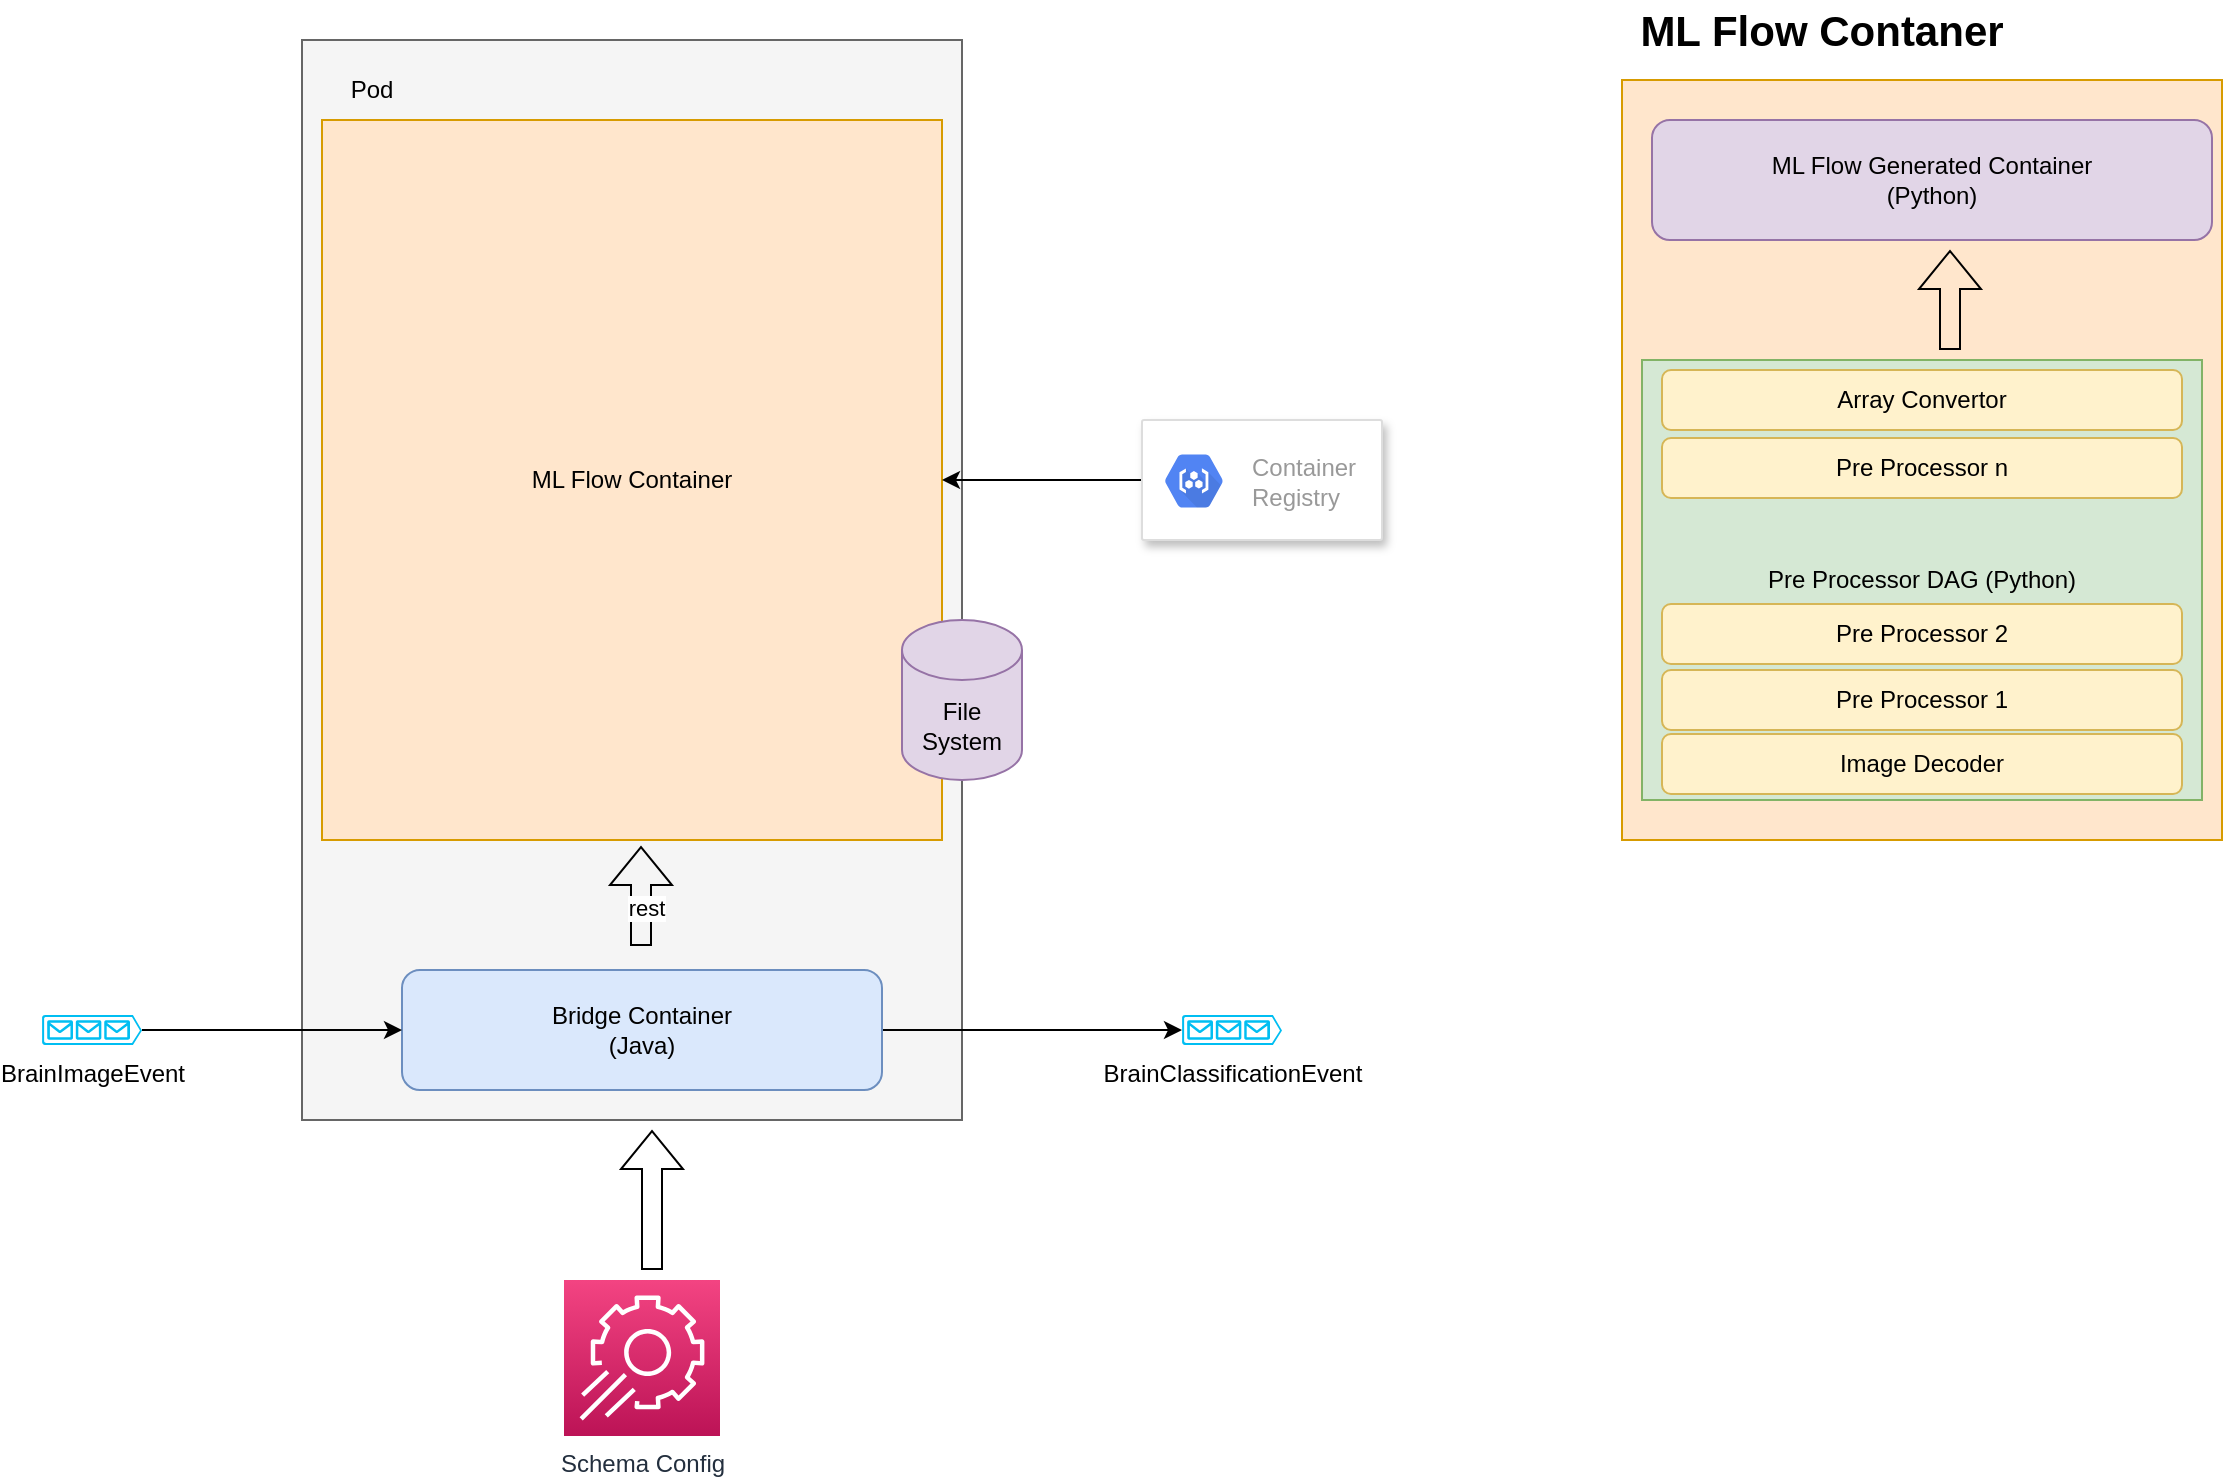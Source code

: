 <mxfile version="15.5.4" type="embed" pages="9"><diagram id="4JP8P6TYmhdr9SVVH32g" name="ML In Process"><mxGraphModel dx="969" dy="718" grid="1" gridSize="10" guides="1" tooltips="1" connect="1" arrows="1" fold="1" page="1" pageScale="1" pageWidth="1169" pageHeight="827" math="0" shadow="0"><root><mxCell id="pkODhqx5-SrbD-c5_GGv-0"/><mxCell id="pkODhqx5-SrbD-c5_GGv-1" parent="pkODhqx5-SrbD-c5_GGv-0"/><mxCell id="UCNFDzZq1QyYswXOjzoX-0" value="" style="rounded=0;whiteSpace=wrap;html=1;fillColor=#f5f5f5;fontColor=#333333;strokeColor=#666666;" parent="pkODhqx5-SrbD-c5_GGv-1" vertex="1"><mxGeometry x="160" y="40" width="330" height="540" as="geometry"/></mxCell><mxCell id="UCNFDzZq1QyYswXOjzoX-1" style="edgeStyle=orthogonalEdgeStyle;rounded=0;orthogonalLoop=1;jettySize=auto;html=1;entryX=0;entryY=0.5;entryDx=0;entryDy=0;entryPerimeter=0;" parent="pkODhqx5-SrbD-c5_GGv-1" source="UCNFDzZq1QyYswXOjzoX-2" target="UCNFDzZq1QyYswXOjzoX-5" edge="1"><mxGeometry relative="1" as="geometry"/></mxCell><mxCell id="UCNFDzZq1QyYswXOjzoX-2" value="Bridge Container&lt;br&gt;(Java)" style="rounded=1;whiteSpace=wrap;html=1;fillColor=#dae8fc;strokeColor=#6c8ebf;" parent="pkODhqx5-SrbD-c5_GGv-1" vertex="1"><mxGeometry x="210" y="505" width="240" height="60" as="geometry"/></mxCell><mxCell id="UCNFDzZq1QyYswXOjzoX-3" style="edgeStyle=orthogonalEdgeStyle;rounded=0;orthogonalLoop=1;jettySize=auto;html=1;" parent="pkODhqx5-SrbD-c5_GGv-1" source="UCNFDzZq1QyYswXOjzoX-4" target="UCNFDzZq1QyYswXOjzoX-2" edge="1"><mxGeometry relative="1" as="geometry"/></mxCell><mxCell id="UCNFDzZq1QyYswXOjzoX-4" value="BrainImageEvent" style="verticalLabelPosition=bottom;html=1;verticalAlign=top;align=center;strokeColor=none;fillColor=#00BEF2;shape=mxgraph.azure.queue_generic;pointerEvents=1;" parent="pkODhqx5-SrbD-c5_GGv-1" vertex="1"><mxGeometry x="30" y="527.5" width="50" height="15" as="geometry"/></mxCell><mxCell id="UCNFDzZq1QyYswXOjzoX-5" value="BrainClassificationEvent" style="verticalLabelPosition=bottom;html=1;verticalAlign=top;align=center;strokeColor=none;fillColor=#00BEF2;shape=mxgraph.azure.queue_generic;pointerEvents=1;" parent="pkODhqx5-SrbD-c5_GGv-1" vertex="1"><mxGeometry x="600" y="527.5" width="50" height="15" as="geometry"/></mxCell><mxCell id="UCNFDzZq1QyYswXOjzoX-12" value="Schema Config" style="sketch=0;points=[[0,0,0],[0.25,0,0],[0.5,0,0],[0.75,0,0],[1,0,0],[0,1,0],[0.25,1,0],[0.5,1,0],[0.75,1,0],[1,1,0],[0,0.25,0],[0,0.5,0],[0,0.75,0],[1,0.25,0],[1,0.5,0],[1,0.75,0]];points=[[0,0,0],[0.25,0,0],[0.5,0,0],[0.75,0,0],[1,0,0],[0,1,0],[0.25,1,0],[0.5,1,0],[0.75,1,0],[1,1,0],[0,0.25,0],[0,0.5,0],[0,0.75,0],[1,0.25,0],[1,0.5,0],[1,0.75,0]];outlineConnect=0;fontColor=#232F3E;gradientColor=#F34482;gradientDirection=north;fillColor=#BC1356;strokeColor=#ffffff;dashed=0;verticalLabelPosition=bottom;verticalAlign=top;align=center;html=1;fontSize=12;fontStyle=0;aspect=fixed;shape=mxgraph.aws4.resourceIcon;resIcon=mxgraph.aws4.app_config;" parent="pkODhqx5-SrbD-c5_GGv-1" vertex="1"><mxGeometry x="291" y="660" width="78" height="78" as="geometry"/></mxCell><mxCell id="UCNFDzZq1QyYswXOjzoX-13" value="" style="shape=flexArrow;endArrow=classic;html=1;rounded=0;" parent="pkODhqx5-SrbD-c5_GGv-1" edge="1"><mxGeometry width="50" height="50" relative="1" as="geometry"><mxPoint x="335" y="655" as="sourcePoint"/><mxPoint x="335" y="585" as="targetPoint"/></mxGeometry></mxCell><mxCell id="UCNFDzZq1QyYswXOjzoX-16" value="" style="shape=flexArrow;endArrow=classic;html=1;rounded=0;" parent="pkODhqx5-SrbD-c5_GGv-1" edge="1"><mxGeometry width="50" height="50" relative="1" as="geometry"><mxPoint x="329.5" y="493" as="sourcePoint"/><mxPoint x="329.5" y="443" as="targetPoint"/></mxGeometry></mxCell><mxCell id="UCNFDzZq1QyYswXOjzoX-17" value="rest" style="edgeLabel;html=1;align=center;verticalAlign=middle;resizable=0;points=[];" parent="UCNFDzZq1QyYswXOjzoX-16" vertex="1" connectable="0"><mxGeometry x="-0.24" y="-2" relative="1" as="geometry"><mxPoint as="offset"/></mxGeometry></mxCell><mxCell id="UCNFDzZq1QyYswXOjzoX-20" value="Pod" style="text;html=1;strokeColor=none;fillColor=none;align=center;verticalAlign=middle;whiteSpace=wrap;rounded=0;" parent="pkODhqx5-SrbD-c5_GGv-1" vertex="1"><mxGeometry x="165" y="50" width="60" height="30" as="geometry"/></mxCell><mxCell id="sIdaTJnpg9QsMD5v8c7R-0" value="" style="rounded=0;whiteSpace=wrap;html=1;fillColor=#ffe6cc;strokeColor=#d79b00;" parent="pkODhqx5-SrbD-c5_GGv-1" vertex="1"><mxGeometry x="820" y="60" width="300" height="380" as="geometry"/></mxCell><mxCell id="sIdaTJnpg9QsMD5v8c7R-1" value="Pre Processor DAG (Python)" style="rounded=0;whiteSpace=wrap;html=1;fillColor=#d5e8d4;strokeColor=#82b366;" parent="pkODhqx5-SrbD-c5_GGv-1" vertex="1"><mxGeometry x="830" y="200" width="280" height="220" as="geometry"/></mxCell><mxCell id="sIdaTJnpg9QsMD5v8c7R-2" value="Pre Processor 1" style="rounded=1;whiteSpace=wrap;html=1;fillColor=#fff2cc;strokeColor=#d6b656;" parent="pkODhqx5-SrbD-c5_GGv-1" vertex="1"><mxGeometry x="840" y="355" width="260" height="30" as="geometry"/></mxCell><mxCell id="sIdaTJnpg9QsMD5v8c7R-3" value="Pre Processor 2" style="rounded=1;whiteSpace=wrap;html=1;fillColor=#fff2cc;strokeColor=#d6b656;" parent="pkODhqx5-SrbD-c5_GGv-1" vertex="1"><mxGeometry x="840" y="322" width="260" height="30" as="geometry"/></mxCell><mxCell id="sIdaTJnpg9QsMD5v8c7R-4" value="Pre Processor n" style="rounded=1;whiteSpace=wrap;html=1;fillColor=#fff2cc;strokeColor=#d6b656;" parent="pkODhqx5-SrbD-c5_GGv-1" vertex="1"><mxGeometry x="840" y="239" width="260" height="30" as="geometry"/></mxCell><mxCell id="sIdaTJnpg9QsMD5v8c7R-5" value="ML Flow Generated Container&lt;br&gt;(Python)" style="rounded=1;whiteSpace=wrap;html=1;fillColor=#e1d5e7;strokeColor=#9673a6;" parent="pkODhqx5-SrbD-c5_GGv-1" vertex="1"><mxGeometry x="835" y="80" width="280" height="60" as="geometry"/></mxCell><mxCell id="sIdaTJnpg9QsMD5v8c7R-7" value="Array Convertor" style="rounded=1;whiteSpace=wrap;html=1;fillColor=#fff2cc;strokeColor=#d6b656;" parent="pkODhqx5-SrbD-c5_GGv-1" vertex="1"><mxGeometry x="840" y="205" width="260" height="30" as="geometry"/></mxCell><mxCell id="sIdaTJnpg9QsMD5v8c7R-8" value="Image Decoder" style="rounded=1;whiteSpace=wrap;html=1;fillColor=#fff2cc;strokeColor=#d6b656;" parent="pkODhqx5-SrbD-c5_GGv-1" vertex="1"><mxGeometry x="840" y="387" width="260" height="30" as="geometry"/></mxCell><mxCell id="sIdaTJnpg9QsMD5v8c7R-9" value="" style="shape=flexArrow;endArrow=classic;html=1;rounded=0;" parent="pkODhqx5-SrbD-c5_GGv-1" edge="1"><mxGeometry width="50" height="50" relative="1" as="geometry"><mxPoint x="984" y="195" as="sourcePoint"/><mxPoint x="984" y="145" as="targetPoint"/></mxGeometry></mxCell><mxCell id="sIdaTJnpg9QsMD5v8c7R-11" value="ML Flow Container" style="rounded=0;whiteSpace=wrap;html=1;fillColor=#ffe6cc;strokeColor=#d79b00;" parent="pkODhqx5-SrbD-c5_GGv-1" vertex="1"><mxGeometry x="170" y="80" width="310" height="360" as="geometry"/></mxCell><mxCell id="sIdaTJnpg9QsMD5v8c7R-13" value="ML Flow Contaner" style="text;html=1;strokeColor=none;fillColor=none;align=center;verticalAlign=middle;whiteSpace=wrap;rounded=0;fontSize=21;fontStyle=1" parent="pkODhqx5-SrbD-c5_GGv-1" vertex="1"><mxGeometry x="820" y="20" width="200" height="30" as="geometry"/></mxCell><mxCell id="sIdaTJnpg9QsMD5v8c7R-16" style="edgeStyle=orthogonalEdgeStyle;rounded=0;orthogonalLoop=1;jettySize=auto;html=1;fontSize=21;" parent="pkODhqx5-SrbD-c5_GGv-1" source="sIdaTJnpg9QsMD5v8c7R-14" target="sIdaTJnpg9QsMD5v8c7R-11" edge="1"><mxGeometry relative="1" as="geometry"/></mxCell><mxCell id="sIdaTJnpg9QsMD5v8c7R-14" value="" style="strokeColor=#dddddd;shadow=1;strokeWidth=1;rounded=1;absoluteArcSize=1;arcSize=2;fontSize=21;" parent="pkODhqx5-SrbD-c5_GGv-1" vertex="1"><mxGeometry x="580" y="230" width="120" height="60" as="geometry"/></mxCell><mxCell id="sIdaTJnpg9QsMD5v8c7R-15" value="Container&#10;Registry" style="sketch=0;dashed=0;connectable=0;html=1;fillColor=#5184F3;strokeColor=none;shape=mxgraph.gcp2.hexIcon;prIcon=container_registry;part=1;labelPosition=right;verticalLabelPosition=middle;align=left;verticalAlign=middle;spacingLeft=5;fontColor=#999999;fontSize=12;" parent="sIdaTJnpg9QsMD5v8c7R-14" vertex="1"><mxGeometry y="0.5" width="44" height="39" relative="1" as="geometry"><mxPoint x="4" y="-19" as="offset"/></mxGeometry></mxCell><mxCell id="0" value="File System" style="shape=cylinder3;whiteSpace=wrap;html=1;boundedLbl=1;backgroundOutline=1;size=15;fillColor=#e1d5e7;strokeColor=#9673a6;" parent="pkODhqx5-SrbD-c5_GGv-1" vertex="1"><mxGeometry x="460" y="330" width="60" height="80" as="geometry"/></mxCell></root></mxGraphModel></diagram><diagram id="MiwoKP8BNFaqeRX3wZGP" name="ML Out of Process"><mxGraphModel dx="971" dy="1573" grid="1" gridSize="10" guides="1" tooltips="1" connect="1" arrows="1" fold="1" page="1" pageScale="1" pageWidth="1169" pageHeight="827" math="0" shadow="0"><root><mxCell id="0"/><mxCell id="1" parent="0"/><mxCell id="BqRsmMDiqOokHkiWsKRs-17" value="" style="rounded=0;whiteSpace=wrap;html=1;fillColor=#f5f5f5;fontColor=#333333;strokeColor=#666666;" parent="1" vertex="1"><mxGeometry x="394" y="-49" width="350" height="417" as="geometry"/></mxCell><mxCell id="15" value="" style="rounded=0;whiteSpace=wrap;html=1;fillColor=#f5f5f5;fontColor=#333333;strokeColor=#666666;" parent="1" vertex="1"><mxGeometry x="405" y="470" width="330" height="159" as="geometry"/></mxCell><mxCell id="9" style="edgeStyle=orthogonalEdgeStyle;rounded=0;orthogonalLoop=1;jettySize=auto;html=1;entryX=0;entryY=0.5;entryDx=0;entryDy=0;entryPerimeter=0;" parent="1" source="3" target="8" edge="1"><mxGeometry relative="1" as="geometry"/></mxCell><mxCell id="3" value="Event to Primitive Converter&lt;br&gt;(Java)" style="rounded=1;whiteSpace=wrap;html=1;fillColor=#dae8fc;strokeColor=#6c8ebf;" parent="1" vertex="1"><mxGeometry x="455" y="554" width="240" height="60" as="geometry"/></mxCell><mxCell id="5" style="edgeStyle=orthogonalEdgeStyle;rounded=0;orthogonalLoop=1;jettySize=auto;html=1;" parent="1" source="4" target="3" edge="1"><mxGeometry relative="1" as="geometry"/></mxCell><mxCell id="4" value="BrainImageEvent" style="verticalLabelPosition=bottom;html=1;verticalAlign=top;align=center;strokeColor=none;fillColor=#00BEF2;shape=mxgraph.azure.queue_generic;pointerEvents=1;" parent="1" vertex="1"><mxGeometry x="275" y="576.5" width="50" height="15" as="geometry"/></mxCell><mxCell id="8" value="BrainClassificationEvent" style="verticalLabelPosition=bottom;html=1;verticalAlign=top;align=center;strokeColor=none;fillColor=#00BEF2;shape=mxgraph.azure.queue_generic;pointerEvents=1;" parent="1" vertex="1"><mxGeometry x="845" y="576.5" width="50" height="15" as="geometry"/></mxCell><mxCell id="10" value="Pre Processor DAG (Python)" style="rounded=0;whiteSpace=wrap;html=1;fillColor=#d5e8d4;strokeColor=#82b366;" parent="1" vertex="1"><mxGeometry x="430" y="101" width="280" height="220" as="geometry"/></mxCell><mxCell id="11" value="Pre Processor 1" style="rounded=1;whiteSpace=wrap;html=1;fillColor=#fff2cc;strokeColor=#d6b656;" parent="1" vertex="1"><mxGeometry x="440" y="256" width="260" height="30" as="geometry"/></mxCell><mxCell id="12" value="Pre Processor 2" style="rounded=1;whiteSpace=wrap;html=1;fillColor=#fff2cc;strokeColor=#d6b656;" parent="1" vertex="1"><mxGeometry x="440" y="223" width="260" height="30" as="geometry"/></mxCell><mxCell id="13" value="Pre Processor n" style="rounded=1;whiteSpace=wrap;html=1;fillColor=#fff2cc;strokeColor=#d6b656;" parent="1" vertex="1"><mxGeometry x="440" y="140" width="260" height="30" as="geometry"/></mxCell><mxCell id="14" value="ML Flow Generated Container&lt;br&gt;(Python)" style="rounded=1;whiteSpace=wrap;html=1;fillColor=#e1d5e7;strokeColor=#9673a6;" parent="1" vertex="1"><mxGeometry x="435" y="-19" width="280" height="60" as="geometry"/></mxCell><mxCell id="16" value="Local Storage" style="shape=cylinder3;whiteSpace=wrap;html=1;boundedLbl=1;backgroundOutline=1;size=15;fillColor=#f8cecc;strokeColor=#b85450;" parent="1" vertex="1"><mxGeometry x="720" y="51" width="60" height="80" as="geometry"/></mxCell><mxCell id="MDADAvPTw3tYlWCLtkze-16" value="Schema Config" style="sketch=0;points=[[0,0,0],[0.25,0,0],[0.5,0,0],[0.75,0,0],[1,0,0],[0,1,0],[0.25,1,0],[0.5,1,0],[0.75,1,0],[1,1,0],[0,0.25,0],[0,0.5,0],[0,0.75,0],[1,0.25,0],[1,0.5,0],[1,0.75,0]];points=[[0,0,0],[0.25,0,0],[0.5,0,0],[0.75,0,0],[1,0,0],[0,1,0],[0.25,1,0],[0.5,1,0],[0.75,1,0],[1,1,0],[0,0.25,0],[0,0.5,0],[0,0.75,0],[1,0.25,0],[1,0.5,0],[1,0.75,0]];outlineConnect=0;fontColor=#232F3E;gradientColor=#F34482;gradientDirection=north;fillColor=#BC1356;strokeColor=#ffffff;dashed=0;verticalLabelPosition=bottom;verticalAlign=top;align=center;html=1;fontSize=12;fontStyle=0;aspect=fixed;shape=mxgraph.aws4.resourceIcon;resIcon=mxgraph.aws4.app_config;" parent="1" vertex="1"><mxGeometry x="536" y="709" width="78" height="78" as="geometry"/></mxCell><mxCell id="MDADAvPTw3tYlWCLtkze-18" value="" style="shape=flexArrow;endArrow=classic;html=1;rounded=0;" parent="1" edge="1"><mxGeometry width="50" height="50" relative="1" as="geometry"><mxPoint x="580" y="704" as="sourcePoint"/><mxPoint x="580" y="634" as="targetPoint"/></mxGeometry></mxCell><mxCell id="_86zWBjJLlqJBihrQBg6-16" value="Array Convertor" style="rounded=1;whiteSpace=wrap;html=1;fillColor=#fff2cc;strokeColor=#d6b656;" parent="1" vertex="1"><mxGeometry x="440" y="106" width="260" height="30" as="geometry"/></mxCell><mxCell id="_86zWBjJLlqJBihrQBg6-17" value="Image Decoder" style="rounded=1;whiteSpace=wrap;html=1;fillColor=#fff2cc;strokeColor=#d6b656;" parent="1" vertex="1"><mxGeometry x="440" y="288" width="260" height="30" as="geometry"/></mxCell><mxCell id="_86zWBjJLlqJBihrQBg6-18" value="" style="shape=flexArrow;endArrow=classic;html=1;rounded=0;" parent="1" edge="1"><mxGeometry width="50" height="50" relative="1" as="geometry"><mxPoint x="584" y="431" as="sourcePoint"/><mxPoint x="584" y="381" as="targetPoint"/></mxGeometry></mxCell><mxCell id="_86zWBjJLlqJBihrQBg6-21" value="Rest" style="edgeLabel;html=1;align=center;verticalAlign=middle;resizable=0;points=[];" parent="_86zWBjJLlqJBihrQBg6-18" vertex="1" connectable="0"><mxGeometry x="-0.24" y="-2" relative="1" as="geometry"><mxPoint y="39" as="offset"/></mxGeometry></mxCell><mxCell id="_86zWBjJLlqJBihrQBg6-19" value="" style="shape=flexArrow;endArrow=classic;html=1;rounded=0;" parent="1" edge="1"><mxGeometry width="50" height="50" relative="1" as="geometry"><mxPoint x="584" y="96" as="sourcePoint"/><mxPoint x="584" y="46" as="targetPoint"/></mxGeometry></mxCell><mxCell id="_86zWBjJLlqJBihrQBg6-20" value="Rest" style="edgeLabel;html=1;align=center;verticalAlign=middle;resizable=0;points=[];" parent="_86zWBjJLlqJBihrQBg6-19" vertex="1" connectable="0"><mxGeometry x="0.04" y="-3" relative="1" as="geometry"><mxPoint as="offset"/></mxGeometry></mxCell><mxCell id="17" value="Azure Container Registry" style="shape=cylinder3;whiteSpace=wrap;html=1;boundedLbl=1;backgroundOutline=1;size=15;" parent="1" vertex="1"><mxGeometry x="250" y="119.5" width="60" height="80" as="geometry"/></mxCell><mxCell id="BqRsmMDiqOokHkiWsKRs-18" value="AIX" style="text;html=1;strokeColor=none;fillColor=none;align=center;verticalAlign=middle;whiteSpace=wrap;rounded=0;" parent="1" vertex="1"><mxGeometry x="395" y="-49" width="60" height="30" as="geometry"/></mxCell><mxCell id="BqRsmMDiqOokHkiWsKRs-19" value="Brain OS" style="text;html=1;strokeColor=none;fillColor=none;align=center;verticalAlign=middle;whiteSpace=wrap;rounded=0;" parent="1" vertex="1"><mxGeometry x="405" y="529" width="60" height="30" as="geometry"/></mxCell><mxCell id="BqRsmMDiqOokHkiWsKRs-20" value="API" style="rounded=1;whiteSpace=wrap;html=1;fillColor=#fff2cc;strokeColor=#d6b656;" parent="1" vertex="1"><mxGeometry x="440" y="332" width="260" height="30" as="geometry"/></mxCell><mxCell id="BqRsmMDiqOokHkiWsKRs-21" value="API Mapping" style="shape=note;whiteSpace=wrap;html=1;backgroundOutline=1;darkOpacity=0.05;" parent="1" vertex="1"><mxGeometry x="614" y="395" width="140" height="37" as="geometry"/></mxCell><mxCell id="BqRsmMDiqOokHkiWsKRs-22" value="Translation Layer??" style="rounded=1;whiteSpace=wrap;html=1;fillColor=#dae8fc;strokeColor=#6c8ebf;" parent="1" vertex="1"><mxGeometry x="455" y="480" width="240" height="60" as="geometry"/></mxCell></root></mxGraphModel></diagram><diagram id="POfjRyIxEULZy1pv2Ibr" name="Rules In Process"><mxGraphModel dx="971" dy="746" grid="1" gridSize="10" guides="1" tooltips="1" connect="1" arrows="1" fold="1" page="1" pageScale="1" pageWidth="1169" pageHeight="827" math="0" shadow="0"><root><mxCell id="7XqIxo2VMVw2VIhpnfHO-0"/><mxCell id="7XqIxo2VMVw2VIhpnfHO-1" parent="7XqIxo2VMVw2VIhpnfHO-0"/><mxCell id="0PrYbiPwG8l5J3YuGwp_-0" value="" style="rounded=0;whiteSpace=wrap;html=1;fillColor=#f5f5f5;fontColor=#333333;strokeColor=#666666;" parent="7XqIxo2VMVw2VIhpnfHO-1" vertex="1"><mxGeometry x="405" y="370" width="330" height="220" as="geometry"/></mxCell><mxCell id="0PrYbiPwG8l5J3YuGwp_-1" style="edgeStyle=orthogonalEdgeStyle;rounded=0;orthogonalLoop=1;jettySize=auto;html=1;entryX=0;entryY=0.5;entryDx=0;entryDy=0;entryPerimeter=0;" parent="7XqIxo2VMVw2VIhpnfHO-1" source="0PrYbiPwG8l5J3YuGwp_-2" target="0PrYbiPwG8l5J3YuGwp_-5" edge="1"><mxGeometry relative="1" as="geometry"/></mxCell><mxCell id="0PrYbiPwG8l5J3YuGwp_-2" value="Event to Primitive Converter&lt;br&gt;(Java)" style="rounded=1;whiteSpace=wrap;html=1;fillColor=#dae8fc;strokeColor=#6c8ebf;" parent="7XqIxo2VMVw2VIhpnfHO-1" vertex="1"><mxGeometry x="430" y="515" width="280" height="60" as="geometry"/></mxCell><mxCell id="0PrYbiPwG8l5J3YuGwp_-3" style="edgeStyle=orthogonalEdgeStyle;rounded=0;orthogonalLoop=1;jettySize=auto;html=1;" parent="7XqIxo2VMVw2VIhpnfHO-1" source="0PrYbiPwG8l5J3YuGwp_-4" target="0PrYbiPwG8l5J3YuGwp_-2" edge="1"><mxGeometry relative="1" as="geometry"/></mxCell><mxCell id="0PrYbiPwG8l5J3YuGwp_-4" value="BrainFeatureEvent" style="verticalLabelPosition=bottom;html=1;verticalAlign=top;align=center;strokeColor=none;fillColor=#00BEF2;shape=mxgraph.azure.queue_generic;pointerEvents=1;" parent="7XqIxo2VMVw2VIhpnfHO-1" vertex="1"><mxGeometry x="275" y="537.5" width="50" height="15" as="geometry"/></mxCell><mxCell id="0PrYbiPwG8l5J3YuGwp_-5" value="BrainFeatureEvent" style="verticalLabelPosition=bottom;html=1;verticalAlign=top;align=center;strokeColor=none;fillColor=#00BEF2;shape=mxgraph.azure.queue_generic;pointerEvents=1;" parent="7XqIxo2VMVw2VIhpnfHO-1" vertex="1"><mxGeometry x="845" y="537.5" width="50" height="15" as="geometry"/></mxCell><mxCell id="0PrYbiPwG8l5J3YuGwp_-10" value="Rule Engine" style="rounded=1;whiteSpace=wrap;html=1;fillColor=#e1d5e7;strokeColor=#9673a6;" parent="7XqIxo2VMVw2VIhpnfHO-1" vertex="1"><mxGeometry x="430" y="390" width="280" height="60" as="geometry"/></mxCell><mxCell id="0PrYbiPwG8l5J3YuGwp_-12" value="Schema Config" style="sketch=0;points=[[0,0,0],[0.25,0,0],[0.5,0,0],[0.75,0,0],[1,0,0],[0,1,0],[0.25,1,0],[0.5,1,0],[0.75,1,0],[1,1,0],[0,0.25,0],[0,0.5,0],[0,0.75,0],[1,0.25,0],[1,0.5,0],[1,0.75,0]];points=[[0,0,0],[0.25,0,0],[0.5,0,0],[0.75,0,0],[1,0,0],[0,1,0],[0.25,1,0],[0.5,1,0],[0.75,1,0],[1,1,0],[0,0.25,0],[0,0.5,0],[0,0.75,0],[1,0.25,0],[1,0.5,0],[1,0.75,0]];outlineConnect=0;fontColor=#232F3E;gradientColor=#F34482;gradientDirection=north;fillColor=#BC1356;strokeColor=#ffffff;dashed=0;verticalLabelPosition=bottom;verticalAlign=top;align=center;html=1;fontSize=12;fontStyle=0;aspect=fixed;shape=mxgraph.aws4.resourceIcon;resIcon=mxgraph.aws4.app_config;" parent="7XqIxo2VMVw2VIhpnfHO-1" vertex="1"><mxGeometry x="536" y="670" width="78" height="78" as="geometry"/></mxCell><mxCell id="0PrYbiPwG8l5J3YuGwp_-13" value="" style="shape=flexArrow;endArrow=classic;html=1;rounded=0;" parent="7XqIxo2VMVw2VIhpnfHO-1" edge="1"><mxGeometry width="50" height="50" relative="1" as="geometry"><mxPoint x="580" y="665" as="sourcePoint"/><mxPoint x="580" y="595" as="targetPoint"/></mxGeometry></mxCell><mxCell id="0PrYbiPwG8l5J3YuGwp_-18" value="" style="shape=flexArrow;endArrow=classic;html=1;rounded=0;" parent="7XqIxo2VMVw2VIhpnfHO-1" edge="1"><mxGeometry width="50" height="50" relative="1" as="geometry"><mxPoint x="579" y="505" as="sourcePoint"/><mxPoint x="579" y="455" as="targetPoint"/></mxGeometry></mxCell><mxCell id="0PrYbiPwG8l5J3YuGwp_-19" value="grpc" style="edgeLabel;html=1;align=center;verticalAlign=middle;resizable=0;points=[];" parent="0PrYbiPwG8l5J3YuGwp_-18" vertex="1" connectable="0"><mxGeometry x="0.04" y="-3" relative="1" as="geometry"><mxPoint as="offset"/></mxGeometry></mxCell><mxCell id="LHhq15kiUCPLGNuwwc2B-0" value="Model Repository" style="shape=cylinder3;whiteSpace=wrap;html=1;boundedLbl=1;backgroundOutline=1;size=15;fillColor=#f8cecc;strokeColor=#b85450;" parent="7XqIxo2VMVw2VIhpnfHO-1" vertex="1"><mxGeometry x="545" y="210" width="60" height="80" as="geometry"/></mxCell><mxCell id="LHhq15kiUCPLGNuwwc2B-1" value="" style="shape=flexArrow;endArrow=classic;html=1;rounded=0;" parent="7XqIxo2VMVw2VIhpnfHO-1" edge="1"><mxGeometry width="50" height="50" relative="1" as="geometry"><mxPoint x="575" y="305" as="sourcePoint"/><mxPoint x="575" y="355" as="targetPoint"/></mxGeometry></mxCell><mxCell id="LHhq15kiUCPLGNuwwc2B-2" value="Rest" style="edgeLabel;html=1;align=center;verticalAlign=middle;resizable=0;points=[];" parent="LHhq15kiUCPLGNuwwc2B-1" vertex="1" connectable="0"><mxGeometry x="0.04" y="-3" relative="1" as="geometry"><mxPoint as="offset"/></mxGeometry></mxCell><mxCell id="GsMzVTGUkSejpxuyA2g--0" value="&lt;h1&gt;Model Repository&lt;/h1&gt;&lt;p&gt;Meta data&lt;/p&gt;&lt;p&gt;API ID&lt;/p&gt;&lt;p&gt;Model File - blob&lt;/p&gt;&lt;p&gt;Container Registry&lt;/p&gt;" style="text;html=1;strokeColor=none;fillColor=none;spacing=5;spacingTop=-20;whiteSpace=wrap;overflow=hidden;rounded=0;" parent="7XqIxo2VMVw2VIhpnfHO-1" vertex="1"><mxGeometry x="810" y="190" width="200" height="210" as="geometry"/></mxCell><mxCell id="is2GIJB-fPPLhicBlgTr-0" value="&lt;h1&gt;Process&lt;/h1&gt;&lt;p&gt;1. init - all schema - all quantities, expression&lt;/p&gt;&lt;p&gt;2. evaluation&lt;/p&gt;&lt;p&gt;3. Expression Creater - reuse&lt;/p&gt;" style="text;html=1;strokeColor=none;fillColor=none;spacing=5;spacingTop=-20;whiteSpace=wrap;overflow=hidden;rounded=0;" parent="7XqIxo2VMVw2VIhpnfHO-1" vertex="1"><mxGeometry x="70" y="30" width="190" height="200" as="geometry"/></mxCell></root></mxGraphModel></diagram><diagram id="O5_boVwq-IsKR6I_L01H" name="Expression Engine"><mxGraphModel dx="2140" dy="746" grid="1" gridSize="10" guides="1" tooltips="1" connect="1" arrows="1" fold="1" page="1" pageScale="1" pageWidth="1169" pageHeight="827" math="0" shadow="0"><root><mxCell id="6YNXqNaf5J8J-KidiC3n-0"/><mxCell id="6YNXqNaf5J8J-KidiC3n-1" parent="6YNXqNaf5J8J-KidiC3n-0"/><mxCell id="UGwZPqtYOgmjT9-6aZ6n-0" value="" style="rounded=0;whiteSpace=wrap;html=1;fillColor=#f5f5f5;fontColor=#333333;strokeColor=#666666;" parent="6YNXqNaf5J8J-KidiC3n-1" vertex="1"><mxGeometry x="160" y="330" width="330" height="250" as="geometry"/></mxCell><mxCell id="UGwZPqtYOgmjT9-6aZ6n-1" style="edgeStyle=orthogonalEdgeStyle;rounded=0;orthogonalLoop=1;jettySize=auto;html=1;entryX=0;entryY=0.5;entryDx=0;entryDy=0;entryPerimeter=0;" parent="6YNXqNaf5J8J-KidiC3n-1" source="UGwZPqtYOgmjT9-6aZ6n-2" target="UGwZPqtYOgmjT9-6aZ6n-5" edge="1"><mxGeometry relative="1" as="geometry"/></mxCell><mxCell id="UGwZPqtYOgmjT9-6aZ6n-2" value="Bridge Container&lt;br&gt;(Java)" style="rounded=1;whiteSpace=wrap;html=1;fillColor=#dae8fc;strokeColor=#6c8ebf;" parent="6YNXqNaf5J8J-KidiC3n-1" vertex="1"><mxGeometry x="210" y="505" width="240" height="60" as="geometry"/></mxCell><mxCell id="UGwZPqtYOgmjT9-6aZ6n-3" style="edgeStyle=orthogonalEdgeStyle;rounded=0;orthogonalLoop=1;jettySize=auto;html=1;" parent="6YNXqNaf5J8J-KidiC3n-1" source="UGwZPqtYOgmjT9-6aZ6n-4" target="UGwZPqtYOgmjT9-6aZ6n-2" edge="1"><mxGeometry relative="1" as="geometry"/></mxCell><mxCell id="UGwZPqtYOgmjT9-6aZ6n-4" value="BrainMultivariateEvent" style="verticalLabelPosition=bottom;html=1;verticalAlign=top;align=center;strokeColor=none;fillColor=#00BEF2;shape=mxgraph.azure.queue_generic;pointerEvents=1;" parent="6YNXqNaf5J8J-KidiC3n-1" vertex="1"><mxGeometry x="30" y="527.5" width="50" height="15" as="geometry"/></mxCell><mxCell id="UGwZPqtYOgmjT9-6aZ6n-5" value="BrainClassificationEvent" style="verticalLabelPosition=bottom;html=1;verticalAlign=top;align=center;strokeColor=none;fillColor=#00BEF2;shape=mxgraph.azure.queue_generic;pointerEvents=1;" parent="6YNXqNaf5J8J-KidiC3n-1" vertex="1"><mxGeometry x="600" y="527.5" width="50" height="15" as="geometry"/></mxCell><mxCell id="UGwZPqtYOgmjT9-6aZ6n-6" value="Feature Config" style="sketch=0;points=[[0,0,0],[0.25,0,0],[0.5,0,0],[0.75,0,0],[1,0,0],[0,1,0],[0.25,1,0],[0.5,1,0],[0.75,1,0],[1,1,0],[0,0.25,0],[0,0.5,0],[0,0.75,0],[1,0.25,0],[1,0.5,0],[1,0.75,0]];points=[[0,0,0],[0.25,0,0],[0.5,0,0],[0.75,0,0],[1,0,0],[0,1,0],[0.25,1,0],[0.5,1,0],[0.75,1,0],[1,1,0],[0,0.25,0],[0,0.5,0],[0,0.75,0],[1,0.25,0],[1,0.5,0],[1,0.75,0]];outlineConnect=0;fontColor=#232F3E;gradientColor=#F34482;gradientDirection=north;fillColor=#BC1356;strokeColor=#ffffff;dashed=0;verticalLabelPosition=bottom;verticalAlign=top;align=center;html=1;fontSize=12;fontStyle=0;aspect=fixed;shape=mxgraph.aws4.resourceIcon;resIcon=mxgraph.aws4.app_config;" parent="6YNXqNaf5J8J-KidiC3n-1" vertex="1"><mxGeometry x="291" y="660" width="78" height="78" as="geometry"/></mxCell><mxCell id="UGwZPqtYOgmjT9-6aZ6n-7" value="" style="shape=flexArrow;endArrow=classic;html=1;rounded=0;" parent="6YNXqNaf5J8J-KidiC3n-1" edge="1"><mxGeometry width="50" height="50" relative="1" as="geometry"><mxPoint x="335" y="655" as="sourcePoint"/><mxPoint x="335" y="585" as="targetPoint"/></mxGeometry></mxCell><mxCell id="UGwZPqtYOgmjT9-6aZ6n-8" value="" style="shape=flexArrow;endArrow=classic;html=1;rounded=0;" parent="6YNXqNaf5J8J-KidiC3n-1" edge="1"><mxGeometry width="50" height="50" relative="1" as="geometry"><mxPoint x="329.5" y="493" as="sourcePoint"/><mxPoint x="329.5" y="443" as="targetPoint"/></mxGeometry></mxCell><mxCell id="UGwZPqtYOgmjT9-6aZ6n-9" value="GRPC" style="edgeLabel;html=1;align=center;verticalAlign=middle;resizable=0;points=[];" parent="UGwZPqtYOgmjT9-6aZ6n-8" vertex="1" connectable="0"><mxGeometry x="-0.24" y="-2" relative="1" as="geometry"><mxPoint as="offset"/></mxGeometry></mxCell><mxCell id="UGwZPqtYOgmjT9-6aZ6n-10" value="Pod" style="text;html=1;strokeColor=none;fillColor=none;align=center;verticalAlign=middle;whiteSpace=wrap;rounded=0;" parent="6YNXqNaf5J8J-KidiC3n-1" vertex="1"><mxGeometry x="165" y="50" width="60" height="30" as="geometry"/></mxCell><mxCell id="UGwZPqtYOgmjT9-6aZ6n-11" value="Expression Engine" style="rounded=0;whiteSpace=wrap;html=1;fillColor=#ffe6cc;strokeColor=#d79b00;" parent="6YNXqNaf5J8J-KidiC3n-1" vertex="1"><mxGeometry x="170" y="360" width="310" height="80" as="geometry"/></mxCell><mxCell id="UGwZPqtYOgmjT9-6aZ6n-12" style="edgeStyle=orthogonalEdgeStyle;rounded=0;orthogonalLoop=1;jettySize=auto;html=1;fontSize=21;" parent="6YNXqNaf5J8J-KidiC3n-1" source="UGwZPqtYOgmjT9-6aZ6n-13" target="UGwZPqtYOgmjT9-6aZ6n-11" edge="1"><mxGeometry relative="1" as="geometry"/></mxCell><mxCell id="UGwZPqtYOgmjT9-6aZ6n-13" value="" style="strokeColor=#dddddd;shadow=1;strokeWidth=1;rounded=1;absoluteArcSize=1;arcSize=2;fontSize=21;" parent="6YNXqNaf5J8J-KidiC3n-1" vertex="1"><mxGeometry x="580" y="230" width="120" height="60" as="geometry"/></mxCell><mxCell id="UGwZPqtYOgmjT9-6aZ6n-14" value="Container&#10;Registry" style="sketch=0;dashed=0;connectable=0;html=1;fillColor=#5184F3;strokeColor=none;shape=mxgraph.gcp2.hexIcon;prIcon=container_registry;part=1;labelPosition=right;verticalLabelPosition=middle;align=left;verticalAlign=middle;spacingLeft=5;fontColor=#999999;fontSize=12;" parent="UGwZPqtYOgmjT9-6aZ6n-13" vertex="1"><mxGeometry y="0.5" width="44" height="39" relative="1" as="geometry"><mxPoint x="4" y="-19" as="offset"/></mxGeometry></mxCell></root></mxGraphModel></diagram><diagram id="jkJnKkYUWpXnWtncGfs1" name="Agriculture"><mxGraphModel dx="971" dy="746" grid="1" gridSize="10" guides="1" tooltips="1" connect="1" arrows="1" fold="1" page="1" pageScale="1" pageWidth="1100" pageHeight="850" math="0" shadow="0"><root><mxCell id="6KFgNpuXBnWp8GuMbLCi-0"/><mxCell id="6KFgNpuXBnWp8GuMbLCi-1" parent="6KFgNpuXBnWp8GuMbLCi-0"/><mxCell id="6KFgNpuXBnWp8GuMbLCi-2" style="edgeStyle=orthogonalEdgeStyle;rounded=0;orthogonalLoop=1;jettySize=auto;html=1;entryX=0;entryY=0.5;entryDx=0;entryDy=0;entryPerimeter=0;" parent="6KFgNpuXBnWp8GuMbLCi-1" source="6KFgNpuXBnWp8GuMbLCi-3" target="6KFgNpuXBnWp8GuMbLCi-5" edge="1"><mxGeometry relative="1" as="geometry"/></mxCell><mxCell id="6KFgNpuXBnWp8GuMbLCi-3" value="Azure Content Ingestion" style="aspect=fixed;perimeter=ellipsePerimeter;html=1;align=center;shadow=0;dashed=0;spacingTop=3;image;image=img/lib/active_directory/database_server.svg;" parent="6KFgNpuXBnWp8GuMbLCi-1" vertex="1"><mxGeometry x="37.6" y="328" width="65.6" height="80" as="geometry"/></mxCell><mxCell id="6KFgNpuXBnWp8GuMbLCi-4" style="edgeStyle=orthogonalEdgeStyle;rounded=0;orthogonalLoop=1;jettySize=auto;html=1;" parent="6KFgNpuXBnWp8GuMbLCi-1" source="6KFgNpuXBnWp8GuMbLCi-5" target="6KFgNpuXBnWp8GuMbLCi-7" edge="1"><mxGeometry relative="1" as="geometry"/></mxCell><mxCell id="6KFgNpuXBnWp8GuMbLCi-5" value="BrainImageEvent" style="verticalLabelPosition=bottom;html=1;verticalAlign=top;align=center;strokeColor=none;fillColor=#00BEF2;shape=mxgraph.azure.queue_generic;pointerEvents=1;" parent="6KFgNpuXBnWp8GuMbLCi-1" vertex="1"><mxGeometry x="142.1" y="360.5" width="50" height="15" as="geometry"/></mxCell><mxCell id="6KFgNpuXBnWp8GuMbLCi-6" style="edgeStyle=orthogonalEdgeStyle;rounded=0;orthogonalLoop=1;jettySize=auto;html=1;entryX=0;entryY=0.5;entryDx=0;entryDy=0;entryPerimeter=0;" parent="6KFgNpuXBnWp8GuMbLCi-1" source="6KFgNpuXBnWp8GuMbLCi-7" target="6KFgNpuXBnWp8GuMbLCi-8" edge="1"><mxGeometry relative="1" as="geometry"/></mxCell><mxCell id="6KFgNpuXBnWp8GuMbLCi-7" value="ML Flow Bridge&lt;br&gt;(crop detection)" style="sketch=0;points=[[0,0,0],[0.25,0,0],[0.5,0,0],[0.75,0,0],[1,0,0],[0,1,0],[0.25,1,0],[0.5,1,0],[0.75,1,0],[1,1,0],[0,0.25,0],[0,0.5,0],[0,0.75,0],[1,0.25,0],[1,0.5,0],[1,0.75,0]];outlineConnect=0;fontColor=#232F3E;gradientColor=#4AB29A;gradientDirection=north;fillColor=#116D5B;strokeColor=#ffffff;dashed=0;verticalLabelPosition=bottom;verticalAlign=top;align=center;html=1;fontSize=12;fontStyle=0;aspect=fixed;shape=mxgraph.aws4.resourceIcon;resIcon=mxgraph.aws4.codeguru_2;" parent="6KFgNpuXBnWp8GuMbLCi-1" vertex="1"><mxGeometry x="228.1" y="329" width="78" height="78" as="geometry"/></mxCell><mxCell id="NyHSVeUAHtcZhh_xUqma-1" style="edgeStyle=orthogonalEdgeStyle;rounded=0;orthogonalLoop=1;jettySize=auto;html=1;entryX=0;entryY=0.5;entryDx=0;entryDy=0;" parent="6KFgNpuXBnWp8GuMbLCi-1" source="6KFgNpuXBnWp8GuMbLCi-8" target="NyHSVeUAHtcZhh_xUqma-0" edge="1"><mxGeometry relative="1" as="geometry"/></mxCell><mxCell id="6KFgNpuXBnWp8GuMbLCi-8" value="BrainClassification" style="verticalLabelPosition=bottom;html=1;verticalAlign=top;align=center;strokeColor=none;fillColor=#00BEF2;shape=mxgraph.azure.queue_generic;pointerEvents=1;" parent="6KFgNpuXBnWp8GuMbLCi-1" vertex="1"><mxGeometry x="356.1" y="360.5" width="50" height="15" as="geometry"/></mxCell><mxCell id="TgDR2E-j6QGFt6vruQZo-1" style="edgeStyle=orthogonalEdgeStyle;rounded=0;orthogonalLoop=1;jettySize=auto;html=1;entryX=0.5;entryY=0;entryDx=0;entryDy=0;entryPerimeter=0;exitX=0.5;exitY=0;exitDx=0;exitDy=0;" parent="6KFgNpuXBnWp8GuMbLCi-1" source="NyHSVeUAHtcZhh_xUqma-0" target="TgDR2E-j6QGFt6vruQZo-0" edge="1"><mxGeometry relative="1" as="geometry"/></mxCell><mxCell id="TgDR2E-j6QGFt6vruQZo-3" style="edgeStyle=orthogonalEdgeStyle;rounded=0;orthogonalLoop=1;jettySize=auto;html=1;" parent="6KFgNpuXBnWp8GuMbLCi-1" source="NyHSVeUAHtcZhh_xUqma-0" target="TgDR2E-j6QGFt6vruQZo-2" edge="1"><mxGeometry relative="1" as="geometry"/></mxCell><mxCell id="NyHSVeUAHtcZhh_xUqma-0" value="Function Post Processor" style="rounded=1;whiteSpace=wrap;html=1;" parent="6KFgNpuXBnWp8GuMbLCi-1" vertex="1"><mxGeometry x="465" y="338" width="120" height="60" as="geometry"/></mxCell><mxCell id="TgDR2E-j6QGFt6vruQZo-0" value="Schema Serrvice" style="sketch=0;points=[[0,0,0],[0.25,0,0],[0.5,0,0],[0.75,0,0],[1,0,0],[0,1,0],[0.25,1,0],[0.5,1,0],[0.75,1,0],[1,1,0],[0,0.25,0],[0,0.5,0],[0,0.75,0],[1,0.25,0],[1,0.5,0],[1,0.75,0]];points=[[0,0,0],[0.25,0,0],[0.5,0,0],[0.75,0,0],[1,0,0],[0,1,0],[0.25,1,0],[0.5,1,0],[0.75,1,0],[1,1,0],[0,0.25,0],[0,0.5,0],[0,0.75,0],[1,0.25,0],[1,0.5,0],[1,0.75,0]];outlineConnect=0;fontColor=#232F3E;gradientColor=#F34482;gradientDirection=north;fillColor=#BC1356;strokeColor=#ffffff;dashed=0;verticalLabelPosition=bottom;verticalAlign=top;align=center;html=1;fontSize=12;fontStyle=0;aspect=fixed;shape=mxgraph.aws4.resourceIcon;resIcon=mxgraph.aws4.app_config;" parent="6KFgNpuXBnWp8GuMbLCi-1" vertex="1"><mxGeometry x="640" y="30" width="78" height="78" as="geometry"/></mxCell><mxCell id="TgDR2E-j6QGFt6vruQZo-2" value="Delta Service" style="rounded=1;whiteSpace=wrap;html=1;" parent="6KFgNpuXBnWp8GuMbLCi-1" vertex="1"><mxGeometry x="670" y="338" width="120" height="60" as="geometry"/></mxCell><mxCell id="TgDR2E-j6QGFt6vruQZo-4" value="Function Resolver" style="rounded=1;whiteSpace=wrap;html=1;" parent="6KFgNpuXBnWp8GuMbLCi-1" vertex="1"><mxGeometry x="840" y="338" width="120" height="60" as="geometry"/></mxCell></root></mxGraphModel></diagram><diagram id="6by0T_ucTLfNGKyfNMUy" name="Image Classification Ensembling"><mxGraphModel dx="969" dy="718" grid="1" gridSize="10" guides="1" tooltips="1" connect="1" arrows="1" fold="1" page="1" pageScale="1" pageWidth="1100" pageHeight="850" math="0" shadow="0"><root><mxCell id="V25ZQL-iG2xAJPpolq8O-0"/><mxCell id="V25ZQL-iG2xAJPpolq8O-1" parent="V25ZQL-iG2xAJPpolq8O-0"/><mxCell id="xeCFbXqyb45OTustc0-J-3" style="edgeStyle=orthogonalEdgeStyle;rounded=0;orthogonalLoop=1;jettySize=auto;html=1;entryX=0;entryY=0.5;entryDx=0;entryDy=0;entryPerimeter=0;" parent="V25ZQL-iG2xAJPpolq8O-1" source="gZmJt3DXmF0h07n39FNV-0" target="xeCFbXqyb45OTustc0-J-0" edge="1"><mxGeometry relative="1" as="geometry"><Array as="points"><mxPoint x="590" y="70"/><mxPoint x="590" y="173"/></Array></mxGeometry></mxCell><mxCell id="gZmJt3DXmF0h07n39FNV-0" value="DL Bridge 1 Pod" style="rounded=1;whiteSpace=wrap;html=1;fillColor=#d5e8d4;strokeColor=#82b366;" parent="V25ZQL-iG2xAJPpolq8O-1" vertex="1"><mxGeometry x="424" y="40" width="120" height="60" as="geometry"/></mxCell><mxCell id="sSYxWg7fPbyKsWXvD_Bv-3" style="edgeStyle=orthogonalEdgeStyle;rounded=0;orthogonalLoop=1;jettySize=auto;html=1;entryX=0;entryY=0.5;entryDx=0;entryDy=0;" parent="V25ZQL-iG2xAJPpolq8O-1" source="sSYxWg7fPbyKsWXvD_Bv-0" target="sSYxWg7fPbyKsWXvD_Bv-1" edge="1"><mxGeometry relative="1" as="geometry"/></mxCell><mxCell id="sSYxWg7fPbyKsWXvD_Bv-4" style="edgeStyle=orthogonalEdgeStyle;rounded=0;orthogonalLoop=1;jettySize=auto;html=1;entryX=0;entryY=0.5;entryDx=0;entryDy=0;" parent="V25ZQL-iG2xAJPpolq8O-1" source="sSYxWg7fPbyKsWXvD_Bv-0" target="gZmJt3DXmF0h07n39FNV-0" edge="1"><mxGeometry relative="1" as="geometry"/></mxCell><mxCell id="sSYxWg7fPbyKsWXvD_Bv-5" style="edgeStyle=orthogonalEdgeStyle;rounded=0;orthogonalLoop=1;jettySize=auto;html=1;entryX=0;entryY=0.5;entryDx=0;entryDy=0;" parent="V25ZQL-iG2xAJPpolq8O-1" source="sSYxWg7fPbyKsWXvD_Bv-0" target="sSYxWg7fPbyKsWXvD_Bv-2" edge="1"><mxGeometry relative="1" as="geometry"/></mxCell><mxCell id="sSYxWg7fPbyKsWXvD_Bv-0" value="BrainImageEvent" style="verticalLabelPosition=bottom;html=1;verticalAlign=top;align=center;strokeColor=none;fillColor=#00BEF2;shape=mxgraph.azure.queue_generic;pointerEvents=1;" parent="V25ZQL-iG2xAJPpolq8O-1" vertex="1"><mxGeometry x="281" y="165" width="50" height="15" as="geometry"/></mxCell><mxCell id="xeCFbXqyb45OTustc0-J-1" style="edgeStyle=orthogonalEdgeStyle;rounded=0;orthogonalLoop=1;jettySize=auto;html=1;entryX=0;entryY=0.5;entryDx=0;entryDy=0;entryPerimeter=0;" parent="V25ZQL-iG2xAJPpolq8O-1" source="sSYxWg7fPbyKsWXvD_Bv-1" target="xeCFbXqyb45OTustc0-J-0" edge="1"><mxGeometry relative="1" as="geometry"/></mxCell><mxCell id="sSYxWg7fPbyKsWXvD_Bv-1" value="DL Bridge&amp;nbsp;2 Pod" style="rounded=1;whiteSpace=wrap;html=1;fillColor=#d5e8d4;strokeColor=#82b366;" parent="V25ZQL-iG2xAJPpolq8O-1" vertex="1"><mxGeometry x="424" y="142.5" width="120" height="60" as="geometry"/></mxCell><mxCell id="xeCFbXqyb45OTustc0-J-2" style="edgeStyle=orthogonalEdgeStyle;rounded=0;orthogonalLoop=1;jettySize=auto;html=1;entryX=0;entryY=0.5;entryDx=0;entryDy=0;entryPerimeter=0;" parent="V25ZQL-iG2xAJPpolq8O-1" source="sSYxWg7fPbyKsWXvD_Bv-2" target="xeCFbXqyb45OTustc0-J-0" edge="1"><mxGeometry relative="1" as="geometry"><Array as="points"><mxPoint x="590" y="283"/><mxPoint x="590" y="173"/></Array></mxGeometry></mxCell><mxCell id="sSYxWg7fPbyKsWXvD_Bv-2" value="DL Bridge&amp;nbsp;3 Pod" style="rounded=1;whiteSpace=wrap;html=1;fillColor=#d5e8d4;strokeColor=#82b366;" parent="V25ZQL-iG2xAJPpolq8O-1" vertex="1"><mxGeometry x="424" y="252.5" width="120" height="60" as="geometry"/></mxCell><mxCell id="VB-K7rb0bw-Ju7vDd_vT-1" style="edgeStyle=orthogonalEdgeStyle;rounded=0;orthogonalLoop=1;jettySize=auto;html=1;entryX=0.5;entryY=0;entryDx=0;entryDy=0;" parent="V25ZQL-iG2xAJPpolq8O-1" source="xeCFbXqyb45OTustc0-J-0" target="hktm48jv5MmGca9sSM0h-2" edge="1"><mxGeometry relative="1" as="geometry"><mxPoint x="846" y="172.5" as="targetPoint"/></mxGeometry></mxCell><mxCell id="BQecpu2EnP73PyM09B4s-2" style="edgeStyle=orthogonalEdgeStyle;rounded=0;orthogonalLoop=1;jettySize=auto;html=1;entryX=1;entryY=0.5;entryDx=0;entryDy=0;" parent="V25ZQL-iG2xAJPpolq8O-1" source="xeCFbXqyb45OTustc0-J-0" target="xeCFbXqyb45OTustc0-J-4" edge="1"><mxGeometry relative="1" as="geometry"><Array as="points"><mxPoint x="820" y="173"/><mxPoint x="820" y="320"/></Array></mxGeometry></mxCell><mxCell id="xeCFbXqyb45OTustc0-J-0" value="BrainImageClassificationEvent" style="verticalLabelPosition=bottom;html=1;verticalAlign=top;align=center;strokeColor=none;fillColor=#00BEF2;shape=mxgraph.azure.queue_generic;pointerEvents=1;" parent="V25ZQL-iG2xAJPpolq8O-1" vertex="1"><mxGeometry x="698" y="165" width="50" height="15" as="geometry"/></mxCell><mxCell id="BQecpu2EnP73PyM09B4s-4" style="edgeStyle=orthogonalEdgeStyle;rounded=0;orthogonalLoop=1;jettySize=auto;html=1;entryX=0;entryY=0.5;entryDx=0;entryDy=0;entryPerimeter=0;" parent="V25ZQL-iG2xAJPpolq8O-1" source="xeCFbXqyb45OTustc0-J-4" target="xeCFbXqyb45OTustc0-J-0" edge="1"><mxGeometry relative="1" as="geometry"><Array as="points"><mxPoint x="640" y="320"/><mxPoint x="640" y="173"/></Array></mxGeometry></mxCell><mxCell id="xeCFbXqyb45OTustc0-J-4" value="Ensembler" style="rounded=1;whiteSpace=wrap;html=1;fillColor=#ffe6cc;strokeColor=#d79b00;" parent="V25ZQL-iG2xAJPpolq8O-1" vertex="1"><mxGeometry x="667" y="290" width="120" height="60" as="geometry"/></mxCell><mxCell id="I98kX7jkPbyJ1pgS2r_5-6" style="edgeStyle=orthogonalEdgeStyle;rounded=0;orthogonalLoop=1;jettySize=auto;html=1;entryX=0;entryY=0.5;entryDx=0;entryDy=0;" parent="V25ZQL-iG2xAJPpolq8O-1" source="I98kX7jkPbyJ1pgS2r_5-1" target="I98kX7jkPbyJ1pgS2r_5-4" edge="1"><mxGeometry relative="1" as="geometry"><Array as="points"><mxPoint x="68" y="173"/></Array></mxGeometry></mxCell><mxCell id="I98kX7jkPbyJ1pgS2r_5-1" value="Azure Bucket" style="aspect=fixed;perimeter=ellipsePerimeter;html=1;align=center;shadow=0;dashed=0;spacingTop=3;image;image=img/lib/active_directory/database_server.svg;" parent="V25ZQL-iG2xAJPpolq8O-1" vertex="1"><mxGeometry x="35" y="10" width="65.6" height="80" as="geometry"/></mxCell><mxCell id="I98kX7jkPbyJ1pgS2r_5-5" style="edgeStyle=orthogonalEdgeStyle;rounded=0;orthogonalLoop=1;jettySize=auto;html=1;entryX=0;entryY=0.5;entryDx=0;entryDy=0;entryPerimeter=0;" parent="V25ZQL-iG2xAJPpolq8O-1" source="I98kX7jkPbyJ1pgS2r_5-4" target="sSYxWg7fPbyKsWXvD_Bv-0" edge="1"><mxGeometry relative="1" as="geometry"/></mxCell><mxCell id="I98kX7jkPbyJ1pgS2r_5-4" value="Azure Ingestion Service" style="rounded=1;whiteSpace=wrap;html=1;fillColor=#d5e8d4;strokeColor=#82b366;" parent="V25ZQL-iG2xAJPpolq8O-1" vertex="1"><mxGeometry x="110" y="142.5" width="120" height="60" as="geometry"/></mxCell><mxCell id="I98kX7jkPbyJ1pgS2r_5-7" style="edgeStyle=orthogonalEdgeStyle;rounded=0;orthogonalLoop=1;jettySize=auto;html=1;entryX=0;entryY=0.5;entryDx=0;entryDy=0;entryPerimeter=0;" parent="V25ZQL-iG2xAJPpolq8O-1" source="I98kX7jkPbyJ1pgS2r_5-8" target="I98kX7jkPbyJ1pgS2r_5-19" edge="1"><mxGeometry relative="1" as="geometry"><Array as="points"><mxPoint x="590" y="510"/><mxPoint x="590" y="613"/></Array></mxGeometry></mxCell><mxCell id="I98kX7jkPbyJ1pgS2r_5-8" value="DL Bridge 4 Pod" style="rounded=1;whiteSpace=wrap;html=1;fillColor=#d5e8d4;strokeColor=#82b366;" parent="V25ZQL-iG2xAJPpolq8O-1" vertex="1"><mxGeometry x="424" y="480" width="120" height="60" as="geometry"/></mxCell><mxCell id="I98kX7jkPbyJ1pgS2r_5-9" style="edgeStyle=orthogonalEdgeStyle;rounded=0;orthogonalLoop=1;jettySize=auto;html=1;entryX=0;entryY=0.5;entryDx=0;entryDy=0;" parent="V25ZQL-iG2xAJPpolq8O-1" source="I98kX7jkPbyJ1pgS2r_5-12" target="I98kX7jkPbyJ1pgS2r_5-14" edge="1"><mxGeometry relative="1" as="geometry"/></mxCell><mxCell id="I98kX7jkPbyJ1pgS2r_5-10" style="edgeStyle=orthogonalEdgeStyle;rounded=0;orthogonalLoop=1;jettySize=auto;html=1;entryX=0;entryY=0.5;entryDx=0;entryDy=0;" parent="V25ZQL-iG2xAJPpolq8O-1" source="I98kX7jkPbyJ1pgS2r_5-12" target="I98kX7jkPbyJ1pgS2r_5-8" edge="1"><mxGeometry relative="1" as="geometry"/></mxCell><mxCell id="I98kX7jkPbyJ1pgS2r_5-11" style="edgeStyle=orthogonalEdgeStyle;rounded=0;orthogonalLoop=1;jettySize=auto;html=1;entryX=0;entryY=0.5;entryDx=0;entryDy=0;" parent="V25ZQL-iG2xAJPpolq8O-1" source="I98kX7jkPbyJ1pgS2r_5-12" target="I98kX7jkPbyJ1pgS2r_5-16" edge="1"><mxGeometry relative="1" as="geometry"/></mxCell><mxCell id="I98kX7jkPbyJ1pgS2r_5-12" value="BrainImageEvent" style="verticalLabelPosition=bottom;html=1;verticalAlign=top;align=center;strokeColor=none;fillColor=#00BEF2;shape=mxgraph.azure.queue_generic;pointerEvents=1;" parent="V25ZQL-iG2xAJPpolq8O-1" vertex="1"><mxGeometry x="281" y="605" width="50" height="15" as="geometry"/></mxCell><mxCell id="I98kX7jkPbyJ1pgS2r_5-13" style="edgeStyle=orthogonalEdgeStyle;rounded=0;orthogonalLoop=1;jettySize=auto;html=1;entryX=0;entryY=0.5;entryDx=0;entryDy=0;entryPerimeter=0;" parent="V25ZQL-iG2xAJPpolq8O-1" source="I98kX7jkPbyJ1pgS2r_5-14" target="I98kX7jkPbyJ1pgS2r_5-19" edge="1"><mxGeometry relative="1" as="geometry"/></mxCell><mxCell id="I98kX7jkPbyJ1pgS2r_5-14" value="DL Bridge 5 Pod" style="rounded=1;whiteSpace=wrap;html=1;fillColor=#d5e8d4;strokeColor=#82b366;" parent="V25ZQL-iG2xAJPpolq8O-1" vertex="1"><mxGeometry x="424" y="582.5" width="120" height="60" as="geometry"/></mxCell><mxCell id="I98kX7jkPbyJ1pgS2r_5-15" style="edgeStyle=orthogonalEdgeStyle;rounded=0;orthogonalLoop=1;jettySize=auto;html=1;entryX=0;entryY=0.5;entryDx=0;entryDy=0;entryPerimeter=0;" parent="V25ZQL-iG2xAJPpolq8O-1" source="I98kX7jkPbyJ1pgS2r_5-16" target="I98kX7jkPbyJ1pgS2r_5-19" edge="1"><mxGeometry relative="1" as="geometry"><Array as="points"><mxPoint x="590" y="723"/><mxPoint x="590" y="613"/></Array></mxGeometry></mxCell><mxCell id="I98kX7jkPbyJ1pgS2r_5-16" value="DL Bridge 6 Pod" style="rounded=1;whiteSpace=wrap;html=1;fillColor=#d5e8d4;strokeColor=#82b366;" parent="V25ZQL-iG2xAJPpolq8O-1" vertex="1"><mxGeometry x="424" y="692.5" width="120" height="60" as="geometry"/></mxCell><mxCell id="I98kX7jkPbyJ1pgS2r_5-17" style="edgeStyle=orthogonalEdgeStyle;rounded=0;orthogonalLoop=1;jettySize=auto;html=1;entryX=0.5;entryY=1;entryDx=0;entryDy=0;" parent="V25ZQL-iG2xAJPpolq8O-1" source="I98kX7jkPbyJ1pgS2r_5-19" target="hktm48jv5MmGca9sSM0h-2" edge="1"><mxGeometry relative="1" as="geometry"><mxPoint x="846" y="612.5" as="targetPoint"/></mxGeometry></mxCell><mxCell id="I98kX7jkPbyJ1pgS2r_5-18" style="edgeStyle=orthogonalEdgeStyle;rounded=0;orthogonalLoop=1;jettySize=auto;html=1;entryX=1;entryY=0.5;entryDx=0;entryDy=0;" parent="V25ZQL-iG2xAJPpolq8O-1" source="I98kX7jkPbyJ1pgS2r_5-19" target="I98kX7jkPbyJ1pgS2r_5-21" edge="1"><mxGeometry relative="1" as="geometry"><Array as="points"><mxPoint x="820" y="613"/><mxPoint x="820" y="760"/></Array></mxGeometry></mxCell><mxCell id="I98kX7jkPbyJ1pgS2r_5-19" value="BrainImageClassificationEvent" style="verticalLabelPosition=bottom;html=1;verticalAlign=top;align=center;strokeColor=none;fillColor=#00BEF2;shape=mxgraph.azure.queue_generic;pointerEvents=1;" parent="V25ZQL-iG2xAJPpolq8O-1" vertex="1"><mxGeometry x="698" y="605" width="50" height="15" as="geometry"/></mxCell><mxCell id="I98kX7jkPbyJ1pgS2r_5-20" style="edgeStyle=orthogonalEdgeStyle;rounded=0;orthogonalLoop=1;jettySize=auto;html=1;entryX=0;entryY=0.5;entryDx=0;entryDy=0;entryPerimeter=0;" parent="V25ZQL-iG2xAJPpolq8O-1" source="I98kX7jkPbyJ1pgS2r_5-21" target="I98kX7jkPbyJ1pgS2r_5-19" edge="1"><mxGeometry relative="1" as="geometry"><Array as="points"><mxPoint x="640" y="760"/><mxPoint x="640" y="613"/></Array></mxGeometry></mxCell><mxCell id="I98kX7jkPbyJ1pgS2r_5-21" value="Ensembler" style="rounded=1;whiteSpace=wrap;html=1;fillColor=#ffe6cc;strokeColor=#d79b00;" parent="V25ZQL-iG2xAJPpolq8O-1" vertex="1"><mxGeometry x="667" y="730" width="120" height="60" as="geometry"/></mxCell><mxCell id="I98kX7jkPbyJ1pgS2r_5-30" style="edgeStyle=orthogonalEdgeStyle;rounded=0;orthogonalLoop=1;jettySize=auto;html=1;entryX=0;entryY=0.5;entryDx=0;entryDy=0;entryPerimeter=0;" parent="V25ZQL-iG2xAJPpolq8O-1" source="I98kX7jkPbyJ1pgS2r_5-29" target="I98kX7jkPbyJ1pgS2r_5-12" edge="1"><mxGeometry relative="1" as="geometry"/></mxCell><mxCell id="I98kX7jkPbyJ1pgS2r_5-29" value="Function Router" style="rounded=1;whiteSpace=wrap;html=1;fillColor=#dae8fc;strokeColor=#6c8ebf;" parent="V25ZQL-iG2xAJPpolq8O-1" vertex="1"><mxGeometry x="100" y="582.5" width="120" height="60" as="geometry"/></mxCell><mxCell id="3l1Gva5I6Wz6glaKd9XI-0" value="&lt;h1&gt;Azure Ingestion&lt;/h1&gt;&lt;p&gt;&lt;ul&gt;&lt;li&gt;Krishi App uploads images to azure bucket&lt;/li&gt;&lt;li&gt;It also store important meta data along with image&lt;/li&gt;&lt;/ul&gt;&lt;/p&gt;" style="text;html=1;strokeColor=none;fillColor=none;spacing=5;spacingTop=-20;whiteSpace=wrap;overflow=hidden;rounded=0;" parent="V25ZQL-iG2xAJPpolq8O-1" vertex="1"><mxGeometry x="20" y="210" width="190" height="120" as="geometry"/></mxCell><mxCell id="i0kp6E4Gio00yJnOIPjf-1" style="edgeStyle=orthogonalEdgeStyle;rounded=0;orthogonalLoop=1;jettySize=auto;html=1;entryX=1;entryY=0.51;entryDx=0;entryDy=0;entryPerimeter=0;" parent="V25ZQL-iG2xAJPpolq8O-1" source="3l1Gva5I6Wz6glaKd9XI-1" target="i0kp6E4Gio00yJnOIPjf-0" edge="1"><mxGeometry relative="1" as="geometry"/></mxCell><mxCell id="3l1Gva5I6Wz6glaKd9XI-1" value="Function Resolver" style="rounded=1;whiteSpace=wrap;html=1;fillColor=#dae8fc;strokeColor=#6c8ebf;" parent="V25ZQL-iG2xAJPpolq8O-1" vertex="1"><mxGeometry x="668" y="385" width="120" height="60" as="geometry"/></mxCell><mxCell id="3l1Gva5I6Wz6glaKd9XI-4" value="&lt;h1&gt;Meta Execution&lt;/h1&gt;&lt;p&gt;&lt;/p&gt;&lt;ul&gt;&lt;li&gt;Inference of one model execute other model&lt;/li&gt;&lt;/ul&gt;&lt;p&gt;&lt;/p&gt;" style="text;html=1;strokeColor=none;fillColor=none;spacing=5;spacingTop=-20;whiteSpace=wrap;overflow=hidden;rounded=0;" parent="V25ZQL-iG2xAJPpolq8O-1" vertex="1"><mxGeometry x="20" y="670" width="190" height="120" as="geometry"/></mxCell><mxCell id="DBvHdE4Lpbh9u-X2uoHK-0" value="Crop Identification Input" style="text;html=1;strokeColor=none;fillColor=none;align=center;verticalAlign=middle;whiteSpace=wrap;rounded=0;" parent="V25ZQL-iG2xAJPpolq8O-1" vertex="1"><mxGeometry x="256" y="130" width="100" height="30" as="geometry"/></mxCell><mxCell id="DBvHdE4Lpbh9u-X2uoHK-1" value="Crop Identification Output" style="text;html=1;strokeColor=none;fillColor=none;align=center;verticalAlign=middle;whiteSpace=wrap;rounded=0;" parent="V25ZQL-iG2xAJPpolq8O-1" vertex="1"><mxGeometry x="673" y="130" width="100" height="30" as="geometry"/></mxCell><mxCell id="i0kp6E4Gio00yJnOIPjf-2" style="edgeStyle=orthogonalEdgeStyle;rounded=0;orthogonalLoop=1;jettySize=auto;html=1;entryX=0;entryY=0.5;entryDx=0;entryDy=0;" parent="V25ZQL-iG2xAJPpolq8O-1" source="i0kp6E4Gio00yJnOIPjf-0" target="I98kX7jkPbyJ1pgS2r_5-29" edge="1"><mxGeometry relative="1" as="geometry"/></mxCell><mxCell id="i0kp6E4Gio00yJnOIPjf-0" value="BrainEvent" style="verticalLabelPosition=bottom;html=1;verticalAlign=top;align=center;strokeColor=none;fillColor=#00BEF2;shape=mxgraph.azure.queue_generic;pointerEvents=1;" parent="V25ZQL-iG2xAJPpolq8O-1" vertex="1"><mxGeometry x="456" y="407.5" width="50" height="15" as="geometry"/></mxCell><mxCell id="hktm48jv5MmGca9sSM0h-0" value="DDHP Identification Input" style="text;html=1;strokeColor=none;fillColor=none;align=center;verticalAlign=middle;whiteSpace=wrap;rounded=0;" parent="V25ZQL-iG2xAJPpolq8O-1" vertex="1"><mxGeometry x="250" y="570" width="106" height="30" as="geometry"/></mxCell><mxCell id="hktm48jv5MmGca9sSM0h-1" value="DDHP Identification Output" style="text;html=1;strokeColor=none;fillColor=none;align=center;verticalAlign=middle;whiteSpace=wrap;rounded=0;" parent="V25ZQL-iG2xAJPpolq8O-1" vertex="1"><mxGeometry x="667" y="570" width="113" height="30" as="geometry"/></mxCell><mxCell id="hktm48jv5MmGca9sSM0h-6" style="edgeStyle=orthogonalEdgeStyle;rounded=0;orthogonalLoop=1;jettySize=auto;html=1;entryX=1;entryY=0.51;entryDx=0;entryDy=0;entryPerimeter=0;" parent="V25ZQL-iG2xAJPpolq8O-1" source="hktm48jv5MmGca9sSM0h-2" target="hktm48jv5MmGca9sSM0h-3" edge="1"><mxGeometry relative="1" as="geometry"/></mxCell><mxCell id="hktm48jv5MmGca9sSM0h-2" value="Inference Lake" style="rounded=1;whiteSpace=wrap;html=1;fillColor=#dae8fc;strokeColor=#6c8ebf;" parent="V25ZQL-iG2xAJPpolq8O-1" vertex="1"><mxGeometry x="973" y="385" width="120" height="60" as="geometry"/></mxCell><mxCell id="hktm48jv5MmGca9sSM0h-5" style="edgeStyle=orthogonalEdgeStyle;rounded=0;orthogonalLoop=1;jettySize=auto;html=1;" parent="V25ZQL-iG2xAJPpolq8O-1" source="hktm48jv5MmGca9sSM0h-3" target="3l1Gva5I6Wz6glaKd9XI-1" edge="1"><mxGeometry relative="1" as="geometry"/></mxCell><mxCell id="hktm48jv5MmGca9sSM0h-3" value="InferenceUpdateEvent" style="verticalLabelPosition=bottom;html=1;verticalAlign=top;align=center;strokeColor=none;fillColor=#00BEF2;shape=mxgraph.azure.queue_generic;pointerEvents=1;" parent="V25ZQL-iG2xAJPpolq8O-1" vertex="1"><mxGeometry x="883" y="407.5" width="50" height="15" as="geometry"/></mxCell></root></mxGraphModel></diagram><diagram id="QkIkpBrhnL98sAE7xWVT" name="Image Model Deployment"><mxGraphModel dx="969" dy="718" grid="1" gridSize="10" guides="1" tooltips="1" connect="1" arrows="1" fold="1" page="1" pageScale="1" pageWidth="1100" pageHeight="850" math="0" shadow="0"><root><mxCell id="M3hqZfBGHtSEO6ZhiHdg-0"/><mxCell id="M3hqZfBGHtSEO6ZhiHdg-1" parent="M3hqZfBGHtSEO6ZhiHdg-0"/><mxCell id="F5DBs-ptzgwITIwWupp1-1" value="BrainImageEvent" style="verticalLabelPosition=bottom;html=1;verticalAlign=top;align=center;strokeColor=none;fillColor=#00BEF2;shape=mxgraph.azure.queue_generic;pointerEvents=1;" parent="M3hqZfBGHtSEO6ZhiHdg-1" vertex="1"><mxGeometry x="40" y="587.5" width="50" height="15" as="geometry"/></mxCell><mxCell id="F5DBs-ptzgwITIwWupp1-4" value="BrainImageClassificationEvent" style="verticalLabelPosition=bottom;html=1;verticalAlign=top;align=center;strokeColor=none;fillColor=#00BEF2;shape=mxgraph.azure.queue_generic;pointerEvents=1;" parent="M3hqZfBGHtSEO6ZhiHdg-1" vertex="1"><mxGeometry x="920" y="587.5" width="50" height="15" as="geometry"/></mxCell><mxCell id="51naNiuWMJqgIYqklmsQ-0" value="" style="rounded=0;whiteSpace=wrap;html=1;fillColor=#f5f5f5;fontColor=#333333;strokeColor=#666666;" parent="M3hqZfBGHtSEO6ZhiHdg-1" vertex="1"><mxGeometry x="160" y="210" width="700" height="480" as="geometry"/></mxCell><mxCell id="51naNiuWMJqgIYqklmsQ-1" value="Image Pre Processor DAG (Python)" style="rounded=0;whiteSpace=wrap;html=1;fillColor=#d5e8d4;strokeColor=#82b366;" parent="M3hqZfBGHtSEO6ZhiHdg-1" vertex="1"><mxGeometry x="220" y="290" width="280" height="220" as="geometry"/></mxCell><mxCell id="51naNiuWMJqgIYqklmsQ-2" value="Pre Processor 1" style="rounded=1;whiteSpace=wrap;html=1;fillColor=#fff2cc;strokeColor=#d6b656;" parent="M3hqZfBGHtSEO6ZhiHdg-1" vertex="1"><mxGeometry x="230" y="445" width="260" height="30" as="geometry"/></mxCell><mxCell id="51naNiuWMJqgIYqklmsQ-3" value="Pre Processor 2" style="rounded=1;whiteSpace=wrap;html=1;fillColor=#fff2cc;strokeColor=#d6b656;" parent="M3hqZfBGHtSEO6ZhiHdg-1" vertex="1"><mxGeometry x="230" y="412" width="260" height="30" as="geometry"/></mxCell><mxCell id="51naNiuWMJqgIYqklmsQ-4" value="Pre Processor n" style="rounded=1;whiteSpace=wrap;html=1;fillColor=#fff2cc;strokeColor=#d6b656;" parent="M3hqZfBGHtSEO6ZhiHdg-1" vertex="1"><mxGeometry x="230" y="329" width="260" height="30" as="geometry"/></mxCell><mxCell id="51naNiuWMJqgIYqklmsQ-5" value="ML Flow Generated Container&lt;br&gt;(Python)" style="rounded=1;whiteSpace=wrap;html=1;fillColor=#e1d5e7;strokeColor=#9673a6;" parent="M3hqZfBGHtSEO6ZhiHdg-1" vertex="1"><mxGeometry x="545" y="291" width="230" height="219" as="geometry"/></mxCell><mxCell id="51naNiuWMJqgIYqklmsQ-6" value="Local Shared Storage" style="shape=cylinder3;whiteSpace=wrap;html=1;boundedLbl=1;backgroundOutline=1;size=15;fillColor=#f8cecc;strokeColor=#b85450;" parent="M3hqZfBGHtSEO6ZhiHdg-1" vertex="1"><mxGeometry x="800" y="150" width="90" height="128" as="geometry"/></mxCell><mxCell id="51naNiuWMJqgIYqklmsQ-7" value="Array Convertor" style="rounded=1;whiteSpace=wrap;html=1;fillColor=#fff2cc;strokeColor=#d6b656;" parent="M3hqZfBGHtSEO6ZhiHdg-1" vertex="1"><mxGeometry x="230" y="295" width="260" height="30" as="geometry"/></mxCell><mxCell id="51naNiuWMJqgIYqklmsQ-8" value="Image Decoder" style="rounded=1;whiteSpace=wrap;html=1;fillColor=#fff2cc;strokeColor=#d6b656;" parent="M3hqZfBGHtSEO6ZhiHdg-1" vertex="1"><mxGeometry x="230" y="477" width="260" height="30" as="geometry"/></mxCell><mxCell id="51naNiuWMJqgIYqklmsQ-13" value="Azure Container Registry" style="shape=cylinder3;whiteSpace=wrap;html=1;boundedLbl=1;backgroundOutline=1;size=15;" parent="M3hqZfBGHtSEO6ZhiHdg-1" vertex="1"><mxGeometry x="485" y="50" width="130" height="100" as="geometry"/></mxCell><mxCell id="51naNiuWMJqgIYqklmsQ-14" value="K8S Pod" style="text;html=1;strokeColor=none;fillColor=none;align=center;verticalAlign=middle;whiteSpace=wrap;rounded=0;" parent="M3hqZfBGHtSEO6ZhiHdg-1" vertex="1"><mxGeometry x="520" y="220" width="60" height="30" as="geometry"/></mxCell><mxCell id="51naNiuWMJqgIYqklmsQ-15" value="ImageEventController" style="rounded=1;whiteSpace=wrap;html=1;fillColor=#dae8fc;strokeColor=#6c8ebf;" parent="M3hqZfBGHtSEO6ZhiHdg-1" vertex="1"><mxGeometry x="180" y="530" width="660" height="130" as="geometry"/></mxCell><mxCell id="F5DBs-ptzgwITIwWupp1-2" style="edgeStyle=orthogonalEdgeStyle;rounded=0;orthogonalLoop=1;jettySize=auto;html=1;entryX=0;entryY=0.5;entryDx=0;entryDy=0;entryPerimeter=0;" parent="M3hqZfBGHtSEO6ZhiHdg-1" source="51naNiuWMJqgIYqklmsQ-15" target="F5DBs-ptzgwITIwWupp1-4" edge="1"><mxGeometry relative="1" as="geometry"><mxPoint x="870" y="565" as="sourcePoint"/></mxGeometry></mxCell><mxCell id="F5DBs-ptzgwITIwWupp1-0" style="edgeStyle=orthogonalEdgeStyle;rounded=0;orthogonalLoop=1;jettySize=auto;html=1;" parent="M3hqZfBGHtSEO6ZhiHdg-1" source="F5DBs-ptzgwITIwWupp1-1" target="51naNiuWMJqgIYqklmsQ-15" edge="1"><mxGeometry relative="1" as="geometry"><mxPoint x="126" y="565" as="targetPoint"/></mxGeometry></mxCell><mxCell id="51naNiuWMJqgIYqklmsQ-18" value="Event &lt;br&gt;Pre Processor" style="shape=step;perimeter=stepPerimeter;whiteSpace=wrap;html=1;fixedSize=1;" parent="M3hqZfBGHtSEO6ZhiHdg-1" vertex="1"><mxGeometry x="190" y="555" width="120" height="80" as="geometry"/></mxCell><mxCell id="51naNiuWMJqgIYqklmsQ-19" value="&lt;span&gt;Event&lt;/span&gt;&lt;br&gt;&lt;span&gt;Post Processor&lt;/span&gt;" style="shape=step;perimeter=stepPerimeter;whiteSpace=wrap;html=1;fixedSize=1;" parent="M3hqZfBGHtSEO6ZhiHdg-1" vertex="1"><mxGeometry x="710" y="555" width="120" height="80" as="geometry"/></mxCell><mxCell id="51naNiuWMJqgIYqklmsQ-20" value="Image Pre &lt;br&gt;Processor Call" style="shape=step;perimeter=stepPerimeter;whiteSpace=wrap;html=1;fixedSize=1;" parent="M3hqZfBGHtSEO6ZhiHdg-1" vertex="1"><mxGeometry x="300" y="555" width="120" height="80" as="geometry"/></mxCell><mxCell id="51naNiuWMJqgIYqklmsQ-21" value="Inference Call" style="shape=step;perimeter=stepPerimeter;whiteSpace=wrap;html=1;fixedSize=1;" parent="M3hqZfBGHtSEO6ZhiHdg-1" vertex="1"><mxGeometry x="600" y="555" width="120" height="80" as="geometry"/></mxCell><mxCell id="51naNiuWMJqgIYqklmsQ-11" value="" style="shape=flexArrow;endArrow=classic;html=1;rounded=0;" parent="M3hqZfBGHtSEO6ZhiHdg-1" edge="1"><mxGeometry width="50" height="50" relative="1" as="geometry"><mxPoint x="359.5" y="557" as="sourcePoint"/><mxPoint x="359.5" y="507" as="targetPoint"/></mxGeometry></mxCell><mxCell id="51naNiuWMJqgIYqklmsQ-22" value="" style="shape=flexArrow;endArrow=classic;html=1;rounded=0;" parent="M3hqZfBGHtSEO6ZhiHdg-1" edge="1"><mxGeometry width="50" height="50" relative="1" as="geometry"><mxPoint x="659.5" y="557" as="sourcePoint"/><mxPoint x="659.5" y="507" as="targetPoint"/></mxGeometry></mxCell><mxCell id="51naNiuWMJqgIYqklmsQ-23" value="&lt;h1&gt;Docker Images&lt;/h1&gt;&lt;p&gt;&lt;ol&gt;&lt;li&gt;Image Event Controller&lt;/li&gt;&lt;li&gt;Image Pre Processor&lt;/li&gt;&lt;li&gt;ML Flow Container&lt;/li&gt;&lt;/ol&gt;&lt;/p&gt;" style="text;html=1;strokeColor=none;fillColor=none;spacing=5;spacingTop=-20;whiteSpace=wrap;overflow=hidden;rounded=0;" parent="M3hqZfBGHtSEO6ZhiHdg-1" vertex="1"><mxGeometry x="280" y="50" width="190" height="120" as="geometry"/></mxCell><mxCell id="Hko6xUzhano25WrlkHbY-0" value="Schema Service" style="rounded=0;whiteSpace=wrap;html=1;" parent="M3hqZfBGHtSEO6ZhiHdg-1" vertex="1"><mxGeometry x="80" y="80" width="120" height="60" as="geometry"/></mxCell></root></mxGraphModel></diagram><diagram id="CjAWkd3ViEXHzhVS_SBm" name="Inference Lake"><mxGraphModel dx="2335" dy="746" grid="1" gridSize="10" guides="1" tooltips="1" connect="1" arrows="1" fold="1" page="1" pageScale="1" pageWidth="1100" pageHeight="850" math="0" shadow="0"><root><mxCell id="qInpi189cM4eZm4WmZDU-0"/><mxCell id="qInpi189cM4eZm4WmZDU-1" parent="qInpi189cM4eZm4WmZDU-0"/><mxCell id="91OpIeND2w8B7fhqpiKN-7" value="" style="edgeStyle=orthogonalEdgeStyle;rounded=0;orthogonalLoop=1;jettySize=auto;html=1;fontColor=#000000;" parent="qInpi189cM4eZm4WmZDU-1" source="qInpi189cM4eZm4WmZDU-2" target="91OpIeND2w8B7fhqpiKN-2" edge="1"><mxGeometry relative="1" as="geometry"/></mxCell><mxCell id="qInpi189cM4eZm4WmZDU-2" value="&lt;font color=&quot;#000000&quot;&gt;DAG&lt;/font&gt;" style="shape=step;perimeter=stepPerimeter;whiteSpace=wrap;html=1;fixedSize=1;fillColor=#d5e8d4;strokeColor=#82b366;" parent="qInpi189cM4eZm4WmZDU-1" vertex="1"><mxGeometry x="-380" y="290.5" width="120" height="80" as="geometry"/></mxCell><mxCell id="91OpIeND2w8B7fhqpiKN-8" style="edgeStyle=orthogonalEdgeStyle;rounded=0;orthogonalLoop=1;jettySize=auto;html=1;entryX=0;entryY=0.5;entryDx=0;entryDy=0;entryPerimeter=0;fontColor=#000000;exitX=1;exitY=0.5;exitDx=0;exitDy=0;exitPerimeter=0;" parent="qInpi189cM4eZm4WmZDU-1" source="TZ1ze6GGcbhO67VHbcfx-16" target="91OpIeND2w8B7fhqpiKN-0" edge="1"><mxGeometry relative="1" as="geometry"><mxPoint x="-98" y="615" as="sourcePoint"/></mxGeometry></mxCell><mxCell id="y8bg5NC0tRd19XsAUlLS-7" style="edgeStyle=orthogonalEdgeStyle;rounded=0;orthogonalLoop=1;jettySize=auto;html=1;entryX=0.5;entryY=1;entryDx=0;entryDy=0;" edge="1" parent="qInpi189cM4eZm4WmZDU-1" source="91OpIeND2w8B7fhqpiKN-0" target="y8bg5NC0tRd19XsAUlLS-0"><mxGeometry relative="1" as="geometry"><mxPoint x="190" y="370" as="targetPoint"/></mxGeometry></mxCell><mxCell id="91OpIeND2w8B7fhqpiKN-0" value="BrainImageClassificationEvent" style="verticalLabelPosition=bottom;html=1;verticalAlign=top;align=center;strokeColor=none;fillColor=#00BEF2;shape=mxgraph.azure.queue_generic;pointerEvents=1;" parent="qInpi189cM4eZm4WmZDU-1" vertex="1"><mxGeometry x="-49" y="607.5" width="50" height="15" as="geometry"/></mxCell><mxCell id="y8bg5NC0tRd19XsAUlLS-1" style="edgeStyle=orthogonalEdgeStyle;rounded=0;orthogonalLoop=1;jettySize=auto;html=1;" edge="1" parent="qInpi189cM4eZm4WmZDU-1" source="91OpIeND2w8B7fhqpiKN-2" target="y8bg5NC0tRd19XsAUlLS-0"><mxGeometry relative="1" as="geometry"/></mxCell><mxCell id="91OpIeND2w8B7fhqpiKN-2" value="BrainFeatureEvent" style="verticalLabelPosition=bottom;html=1;verticalAlign=top;align=center;strokeColor=none;fillColor=#00BEF2;shape=mxgraph.azure.queue_generic;pointerEvents=1;" parent="qInpi189cM4eZm4WmZDU-1" vertex="1"><mxGeometry x="-80" y="323" width="50" height="15" as="geometry"/></mxCell><mxCell id="91OpIeND2w8B7fhqpiKN-9" style="edgeStyle=orthogonalEdgeStyle;rounded=0;orthogonalLoop=1;jettySize=auto;html=1;entryX=0;entryY=0.5;entryDx=0;entryDy=0;entryPerimeter=0;fontColor=#000000;exitX=1;exitY=0.5;exitDx=0;exitDy=0;exitPerimeter=0;" parent="qInpi189cM4eZm4WmZDU-1" source="TZ1ze6GGcbhO67VHbcfx-17" target="91OpIeND2w8B7fhqpiKN-4" edge="1"><mxGeometry relative="1" as="geometry"><mxPoint x="-70" y="741" as="sourcePoint"/></mxGeometry></mxCell><mxCell id="y8bg5NC0tRd19XsAUlLS-8" style="edgeStyle=orthogonalEdgeStyle;rounded=0;orthogonalLoop=1;jettySize=auto;html=1;entryX=0.5;entryY=1;entryDx=0;entryDy=0;" edge="1" parent="qInpi189cM4eZm4WmZDU-1" source="91OpIeND2w8B7fhqpiKN-4" target="y8bg5NC0tRd19XsAUlLS-0"><mxGeometry relative="1" as="geometry"/></mxCell><mxCell id="91OpIeND2w8B7fhqpiKN-4" value="BrainClassificationEvent" style="verticalLabelPosition=bottom;html=1;verticalAlign=top;align=center;strokeColor=none;fillColor=#00BEF2;shape=mxgraph.azure.queue_generic;pointerEvents=1;" parent="qInpi189cM4eZm4WmZDU-1" vertex="1"><mxGeometry x="-12" y="733.5" width="50" height="15" as="geometry"/></mxCell><mxCell id="91OpIeND2w8B7fhqpiKN-21" style="edgeStyle=orthogonalEdgeStyle;rounded=0;orthogonalLoop=1;jettySize=auto;html=1;entryX=0;entryY=0.5;entryDx=0;entryDy=0;entryPerimeter=0;fontColor=#000000;" parent="qInpi189cM4eZm4WmZDU-1" source="91OpIeND2w8B7fhqpiKN-5" target="91OpIeND2w8B7fhqpiKN-20" edge="1"><mxGeometry relative="1" as="geometry"/></mxCell><mxCell id="91OpIeND2w8B7fhqpiKN-5" value="Feature Lake" style="rounded=1;whiteSpace=wrap;html=1;fillColor=#dae8fc;strokeColor=#6c8ebf;" parent="qInpi189cM4eZm4WmZDU-1" vertex="1"><mxGeometry x="330" y="60" width="120" height="60" as="geometry"/></mxCell><mxCell id="91OpIeND2w8B7fhqpiKN-24" style="edgeStyle=orthogonalEdgeStyle;rounded=0;orthogonalLoop=1;jettySize=auto;html=1;entryX=0;entryY=0.5;entryDx=0;entryDy=0;entryPerimeter=0;fontColor=#000000;" parent="qInpi189cM4eZm4WmZDU-1" source="91OpIeND2w8B7fhqpiKN-6" target="91OpIeND2w8B7fhqpiKN-23" edge="1"><mxGeometry relative="1" as="geometry"/></mxCell><mxCell id="91OpIeND2w8B7fhqpiKN-6" value="Inference Lake" style="rounded=1;whiteSpace=wrap;html=1;fillColor=#dae8fc;strokeColor=#6c8ebf;" parent="qInpi189cM4eZm4WmZDU-1" vertex="1"><mxGeometry x="330" y="585" width="120" height="60" as="geometry"/></mxCell><mxCell id="91OpIeND2w8B7fhqpiKN-13" value="&lt;h1&gt;Inference Lake&lt;/h1&gt;&lt;p&gt;&lt;/p&gt;&lt;ul&gt;&lt;li&gt;Input Data or reference&lt;/li&gt;&lt;li&gt;Model id &amp;amp; Version&lt;/li&gt;&lt;li&gt;Pre processor and Post processor config&lt;/li&gt;&lt;li&gt;Inference quantity&lt;/li&gt;&lt;/ul&gt;&lt;p&gt;&lt;/p&gt;" style="text;html=1;strokeColor=none;fillColor=none;spacing=5;spacingTop=-20;whiteSpace=wrap;overflow=hidden;rounded=0;fontColor=#000000;" parent="qInpi189cM4eZm4WmZDU-1" vertex="1"><mxGeometry x="450" y="451" width="230" height="120" as="geometry"/></mxCell><mxCell id="91OpIeND2w8B7fhqpiKN-32" style="edgeStyle=orthogonalEdgeStyle;rounded=0;orthogonalLoop=1;jettySize=auto;html=1;entryX=0;entryY=0.5;entryDx=0;entryDy=0;entryPerimeter=0;fontColor=#000000;" parent="qInpi189cM4eZm4WmZDU-1" source="91OpIeND2w8B7fhqpiKN-17" target="91OpIeND2w8B7fhqpiKN-31" edge="1"><mxGeometry relative="1" as="geometry"/></mxCell><mxCell id="91OpIeND2w8B7fhqpiKN-35" style="edgeStyle=orthogonalEdgeStyle;rounded=0;orthogonalLoop=1;jettySize=auto;html=1;entryX=0;entryY=0.5;entryDx=0;entryDy=0;entryPerimeter=0;fontColor=#000000;" parent="qInpi189cM4eZm4WmZDU-1" source="91OpIeND2w8B7fhqpiKN-17" target="91OpIeND2w8B7fhqpiKN-34" edge="1"><mxGeometry relative="1" as="geometry"><Array as="points"><mxPoint x="710" y="533"/><mxPoint x="880" y="533"/></Array></mxGeometry></mxCell><mxCell id="91OpIeND2w8B7fhqpiKN-17" value="Function Resolver" style="rounded=1;whiteSpace=wrap;html=1;fillColor=#dae8fc;strokeColor=#6c8ebf;" parent="qInpi189cM4eZm4WmZDU-1" vertex="1"><mxGeometry x="614" y="300" width="120" height="60" as="geometry"/></mxCell><mxCell id="91OpIeND2w8B7fhqpiKN-25" style="edgeStyle=orthogonalEdgeStyle;rounded=0;orthogonalLoop=1;jettySize=auto;html=1;entryX=0;entryY=0.5;entryDx=0;entryDy=0;entryPerimeter=0;fontColor=#000000;" parent="qInpi189cM4eZm4WmZDU-1" source="91OpIeND2w8B7fhqpiKN-19" target="91OpIeND2w8B7fhqpiKN-22" edge="1"><mxGeometry relative="1" as="geometry"/></mxCell><mxCell id="91OpIeND2w8B7fhqpiKN-19" value="Knowledge Lake" style="rounded=1;whiteSpace=wrap;html=1;fillColor=#dae8fc;strokeColor=#6c8ebf;" parent="qInpi189cM4eZm4WmZDU-1" vertex="1"><mxGeometry x="330" y="300" width="120" height="60" as="geometry"/></mxCell><mxCell id="91OpIeND2w8B7fhqpiKN-26" style="edgeStyle=orthogonalEdgeStyle;rounded=0;orthogonalLoop=1;jettySize=auto;html=1;fontColor=#000000;" parent="qInpi189cM4eZm4WmZDU-1" source="91OpIeND2w8B7fhqpiKN-20" target="91OpIeND2w8B7fhqpiKN-17" edge="1"><mxGeometry relative="1" as="geometry"/></mxCell><mxCell id="91OpIeND2w8B7fhqpiKN-20" value="FeatureUpdateEvent" style="verticalLabelPosition=bottom;html=1;verticalAlign=top;align=center;strokeColor=none;fillColor=#00BEF2;shape=mxgraph.azure.queue_generic;pointerEvents=1;" parent="qInpi189cM4eZm4WmZDU-1" vertex="1"><mxGeometry x="504" y="82.5" width="50" height="15" as="geometry"/></mxCell><mxCell id="91OpIeND2w8B7fhqpiKN-27" style="edgeStyle=orthogonalEdgeStyle;rounded=0;orthogonalLoop=1;jettySize=auto;html=1;entryX=0;entryY=0.5;entryDx=0;entryDy=0;fontColor=#000000;" parent="qInpi189cM4eZm4WmZDU-1" source="91OpIeND2w8B7fhqpiKN-22" target="91OpIeND2w8B7fhqpiKN-17" edge="1"><mxGeometry relative="1" as="geometry"/></mxCell><mxCell id="91OpIeND2w8B7fhqpiKN-22" value="KnowledgeUpdateEvent" style="verticalLabelPosition=bottom;html=1;verticalAlign=top;align=center;strokeColor=none;fillColor=#00BEF2;shape=mxgraph.azure.queue_generic;pointerEvents=1;" parent="qInpi189cM4eZm4WmZDU-1" vertex="1"><mxGeometry x="504" y="322.5" width="50" height="15" as="geometry"/></mxCell><mxCell id="TZ1ze6GGcbhO67VHbcfx-11" style="edgeStyle=orthogonalEdgeStyle;rounded=0;orthogonalLoop=1;jettySize=auto;html=1;entryX=0.5;entryY=1;entryDx=0;entryDy=0;" parent="qInpi189cM4eZm4WmZDU-1" source="91OpIeND2w8B7fhqpiKN-23" target="91OpIeND2w8B7fhqpiKN-17" edge="1"><mxGeometry relative="1" as="geometry"><Array as="points"><mxPoint x="674" y="615"/></Array></mxGeometry></mxCell><mxCell id="91OpIeND2w8B7fhqpiKN-23" value="InferenceUpdateEvent" style="verticalLabelPosition=bottom;html=1;verticalAlign=top;align=center;strokeColor=none;fillColor=#00BEF2;shape=mxgraph.azure.queue_generic;pointerEvents=1;" parent="qInpi189cM4eZm4WmZDU-1" vertex="1"><mxGeometry x="504" y="607.5" width="50" height="15" as="geometry"/></mxCell><mxCell id="91OpIeND2w8B7fhqpiKN-41" style="edgeStyle=orthogonalEdgeStyle;rounded=0;orthogonalLoop=1;jettySize=auto;html=1;entryX=0.5;entryY=0;entryDx=0;entryDy=0;entryPerimeter=0;fontColor=#000000;" parent="qInpi189cM4eZm4WmZDU-1" source="91OpIeND2w8B7fhqpiKN-29" target="91OpIeND2w8B7fhqpiKN-34" edge="1"><mxGeometry relative="1" as="geometry"/></mxCell><mxCell id="91OpIeND2w8B7fhqpiKN-29" value="Feature Resolver" style="rounded=1;whiteSpace=wrap;html=1;fillColor=#dae8fc;strokeColor=#6c8ebf;" parent="qInpi189cM4eZm4WmZDU-1" vertex="1"><mxGeometry x="901" y="300" width="120" height="60" as="geometry"/></mxCell><mxCell id="91OpIeND2w8B7fhqpiKN-33" style="edgeStyle=orthogonalEdgeStyle;rounded=0;orthogonalLoop=1;jettySize=auto;html=1;entryX=0;entryY=0.5;entryDx=0;entryDy=0;fontColor=#000000;" parent="qInpi189cM4eZm4WmZDU-1" source="91OpIeND2w8B7fhqpiKN-31" target="91OpIeND2w8B7fhqpiKN-29" edge="1"><mxGeometry relative="1" as="geometry"/></mxCell><mxCell id="91OpIeND2w8B7fhqpiKN-31" value="FunctionPopulateEvent" style="verticalLabelPosition=bottom;html=1;verticalAlign=top;align=center;strokeColor=none;fillColor=#00BEF2;shape=mxgraph.azure.queue_generic;pointerEvents=1;" parent="qInpi189cM4eZm4WmZDU-1" vertex="1"><mxGeometry x="800" y="322.5" width="50" height="15" as="geometry"/></mxCell><mxCell id="91OpIeND2w8B7fhqpiKN-43" style="edgeStyle=orthogonalEdgeStyle;rounded=0;orthogonalLoop=1;jettySize=auto;html=1;entryX=1;entryY=0.5;entryDx=0;entryDy=0;fontColor=#000000;" parent="qInpi189cM4eZm4WmZDU-1" source="91OpIeND2w8B7fhqpiKN-34" target="91OpIeND2w8B7fhqpiKN-42" edge="1"><mxGeometry relative="1" as="geometry"><Array as="points"><mxPoint x="1041" y="533"/><mxPoint x="1041" y="817"/></Array></mxGeometry></mxCell><mxCell id="91OpIeND2w8B7fhqpiKN-34" value="BrainEvent" style="verticalLabelPosition=bottom;html=1;verticalAlign=top;align=center;strokeColor=none;fillColor=#00BEF2;shape=mxgraph.azure.queue_generic;pointerEvents=1;" parent="qInpi189cM4eZm4WmZDU-1" vertex="1"><mxGeometry x="936" y="525" width="50" height="15" as="geometry"/></mxCell><mxCell id="91OpIeND2w8B7fhqpiKN-37" value="Knowledge Lake" style="shape=cylinder3;whiteSpace=wrap;html=1;boundedLbl=1;backgroundOutline=1;size=15;fontColor=#000000;" parent="qInpi189cM4eZm4WmZDU-1" vertex="1"><mxGeometry x="923" y="170" width="60" height="80" as="geometry"/></mxCell><mxCell id="91OpIeND2w8B7fhqpiKN-38" value="Feature Lake" style="shape=cylinder3;whiteSpace=wrap;html=1;boundedLbl=1;backgroundOutline=1;size=15;fontColor=#000000;" parent="qInpi189cM4eZm4WmZDU-1" vertex="1"><mxGeometry x="993" y="170" width="60" height="80" as="geometry"/></mxCell><mxCell id="91OpIeND2w8B7fhqpiKN-39" value="" style="shape=flexArrow;endArrow=classic;html=1;rounded=0;fontColor=#000000;entryX=0.5;entryY=1;entryDx=0;entryDy=0;entryPerimeter=0;" parent="qInpi189cM4eZm4WmZDU-1" edge="1"><mxGeometry width="50" height="50" relative="1" as="geometry"><mxPoint x="920" y="295" as="sourcePoint"/><mxPoint x="920" y="255" as="targetPoint"/></mxGeometry></mxCell><mxCell id="91OpIeND2w8B7fhqpiKN-40" value="" style="shape=flexArrow;endArrow=classic;html=1;rounded=0;fontColor=#000000;entryX=0.5;entryY=1;entryDx=0;entryDy=0;entryPerimeter=0;" parent="qInpi189cM4eZm4WmZDU-1" edge="1"><mxGeometry width="50" height="50" relative="1" as="geometry"><mxPoint x="989" y="294" as="sourcePoint"/><mxPoint x="989" y="254" as="targetPoint"/></mxGeometry></mxCell><mxCell id="91OpIeND2w8B7fhqpiKN-51" style="edgeStyle=orthogonalEdgeStyle;rounded=0;orthogonalLoop=1;jettySize=auto;html=1;entryX=0;entryY=0.5;entryDx=0;entryDy=0;entryPerimeter=0;fontColor=#000000;" parent="qInpi189cM4eZm4WmZDU-1" source="91OpIeND2w8B7fhqpiKN-42" target="91OpIeND2w8B7fhqpiKN-49" edge="1"><mxGeometry relative="1" as="geometry"/></mxCell><mxCell id="91OpIeND2w8B7fhqpiKN-52" style="edgeStyle=orthogonalEdgeStyle;rounded=0;orthogonalLoop=1;jettySize=auto;html=1;entryX=0;entryY=0.5;entryDx=0;entryDy=0;entryPerimeter=0;fontColor=#000000;" parent="qInpi189cM4eZm4WmZDU-1" source="91OpIeND2w8B7fhqpiKN-42" target="91OpIeND2w8B7fhqpiKN-47" edge="1"><mxGeometry relative="1" as="geometry"><Array as="points"><mxPoint x="-370" y="817"/><mxPoint x="-370" y="615"/></Array></mxGeometry></mxCell><mxCell id="91OpIeND2w8B7fhqpiKN-42" value="Function Router" style="rounded=1;whiteSpace=wrap;html=1;fillColor=#dae8fc;strokeColor=#6c8ebf;" parent="qInpi189cM4eZm4WmZDU-1" vertex="1"><mxGeometry x="645" y="786.5" width="120" height="60" as="geometry"/></mxCell><mxCell id="91OpIeND2w8B7fhqpiKN-44" value="Function Schema" style="shape=note;whiteSpace=wrap;html=1;backgroundOutline=1;darkOpacity=0.05;fontColor=#000000;" parent="qInpi189cM4eZm4WmZDU-1" vertex="1"><mxGeometry x="690" y="260" width="80" height="52.5" as="geometry"/></mxCell><mxCell id="91OpIeND2w8B7fhqpiKN-45" value="Function Schema" style="shape=note;whiteSpace=wrap;html=1;backgroundOutline=1;darkOpacity=0.05;fontColor=#000000;" parent="qInpi189cM4eZm4WmZDU-1" vertex="1"><mxGeometry x="600" y="752.75" width="80" height="52.5" as="geometry"/></mxCell><mxCell id="91OpIeND2w8B7fhqpiKN-46" value="Function Schema" style="shape=note;whiteSpace=wrap;html=1;backgroundOutline=1;darkOpacity=0.05;fontColor=#000000;" parent="qInpi189cM4eZm4WmZDU-1" vertex="1"><mxGeometry x="1000" y="340" width="80" height="52.5" as="geometry"/></mxCell><mxCell id="91OpIeND2w8B7fhqpiKN-48" style="edgeStyle=orthogonalEdgeStyle;rounded=0;orthogonalLoop=1;jettySize=auto;html=1;entryX=0;entryY=0.5;entryDx=0;entryDy=0;fontColor=#000000;entryPerimeter=0;" parent="qInpi189cM4eZm4WmZDU-1" source="91OpIeND2w8B7fhqpiKN-47" target="TZ1ze6GGcbhO67VHbcfx-16" edge="1"><mxGeometry relative="1" as="geometry"><mxPoint x="-198" y="615" as="targetPoint"/></mxGeometry></mxCell><mxCell id="91OpIeND2w8B7fhqpiKN-47" value="BrainImageEvent" style="verticalLabelPosition=bottom;html=1;verticalAlign=top;align=center;strokeColor=none;fillColor=#00BEF2;shape=mxgraph.azure.queue_generic;pointerEvents=1;" parent="qInpi189cM4eZm4WmZDU-1" vertex="1"><mxGeometry x="-285" y="607.5" width="50" height="15" as="geometry"/></mxCell><mxCell id="91OpIeND2w8B7fhqpiKN-50" style="edgeStyle=orthogonalEdgeStyle;rounded=0;orthogonalLoop=1;jettySize=auto;html=1;fontColor=#000000;entryX=0;entryY=0.5;entryDx=0;entryDy=0;entryPerimeter=0;" parent="qInpi189cM4eZm4WmZDU-1" source="91OpIeND2w8B7fhqpiKN-49" target="TZ1ze6GGcbhO67VHbcfx-17" edge="1"><mxGeometry relative="1" as="geometry"><mxPoint x="-170" y="741" as="targetPoint"/></mxGeometry></mxCell><mxCell id="91OpIeND2w8B7fhqpiKN-49" value="BrainMultivariateEvent" style="verticalLabelPosition=bottom;html=1;verticalAlign=top;align=center;strokeColor=none;fillColor=#00BEF2;shape=mxgraph.azure.queue_generic;pointerEvents=1;" parent="qInpi189cM4eZm4WmZDU-1" vertex="1"><mxGeometry x="-266" y="733.5" width="50" height="15" as="geometry"/></mxCell><mxCell id="-HkWEIGZTGvaj4yIUJQq-0" value="&lt;h1&gt;Execution Frequency&lt;/h1&gt;&lt;p&gt;&lt;/p&gt;&lt;ul&gt;&lt;li&gt;Feature Frequency&lt;/li&gt;&lt;li&gt;Real time for function&lt;/li&gt;&lt;li&gt;Function config driven&lt;/li&gt;&lt;/ul&gt;&lt;p&gt;&lt;/p&gt;" style="text;html=1;strokeColor=none;fillColor=none;spacing=5;spacingTop=-20;whiteSpace=wrap;overflow=hidden;rounded=0;fontColor=#000000;" parent="qInpi189cM4eZm4WmZDU-1" vertex="1"><mxGeometry x="711" y="40" width="299" height="150" as="geometry"/></mxCell><mxCell id="2vsDvTKN8jqSrXy_ryOR-0" value="Inference Lake" style="shape=cylinder3;whiteSpace=wrap;html=1;boundedLbl=1;backgroundOutline=1;size=15;fontColor=#000000;" parent="qInpi189cM4eZm4WmZDU-1" vertex="1"><mxGeometry x="853" y="170" width="60" height="80" as="geometry"/></mxCell><mxCell id="TZ1ze6GGcbhO67VHbcfx-0" style="edgeStyle=orthogonalEdgeStyle;rounded=0;orthogonalLoop=1;jettySize=auto;html=1;entryX=0;entryY=0.5;entryDx=0;entryDy=0;entryPerimeter=0;" parent="qInpi189cM4eZm4WmZDU-1" source="TZ1ze6GGcbhO67VHbcfx-1" target="TZ1ze6GGcbhO67VHbcfx-3" edge="1"><mxGeometry relative="1" as="geometry"/></mxCell><mxCell id="TZ1ze6GGcbhO67VHbcfx-1" value="Azure Content Ingestion" style="aspect=fixed;perimeter=ellipsePerimeter;html=1;align=center;shadow=0;dashed=0;spacingTop=3;image;image=img/lib/active_directory/database_server.svg;" parent="qInpi189cM4eZm4WmZDU-1" vertex="1"><mxGeometry x="-312" y="450" width="65.6" height="80" as="geometry"/></mxCell><mxCell id="TZ1ze6GGcbhO67VHbcfx-2" style="edgeStyle=orthogonalEdgeStyle;rounded=0;orthogonalLoop=1;jettySize=auto;html=1;" parent="qInpi189cM4eZm4WmZDU-1" source="TZ1ze6GGcbhO67VHbcfx-3" target="TZ1ze6GGcbhO67VHbcfx-5" edge="1"><mxGeometry relative="1" as="geometry"/></mxCell><mxCell id="TZ1ze6GGcbhO67VHbcfx-3" value="Content Updates" style="verticalLabelPosition=bottom;html=1;verticalAlign=top;align=center;strokeColor=none;fillColor=#00BEF2;shape=mxgraph.azure.queue_generic;pointerEvents=1;" parent="qInpi189cM4eZm4WmZDU-1" vertex="1"><mxGeometry x="-220.5" y="482.5" width="50" height="15" as="geometry"/></mxCell><mxCell id="TZ1ze6GGcbhO67VHbcfx-4" style="edgeStyle=orthogonalEdgeStyle;rounded=0;orthogonalLoop=1;jettySize=auto;html=1;entryX=0;entryY=0.5;entryDx=0;entryDy=0;entryPerimeter=0;" parent="qInpi189cM4eZm4WmZDU-1" source="TZ1ze6GGcbhO67VHbcfx-5" target="TZ1ze6GGcbhO67VHbcfx-6" edge="1"><mxGeometry relative="1" as="geometry"/></mxCell><mxCell id="TZ1ze6GGcbhO67VHbcfx-5" value="Interpretation Bridge" style="sketch=0;points=[[0,0,0],[0.25,0,0],[0.5,0,0],[0.75,0,0],[1,0,0],[0,1,0],[0.25,1,0],[0.5,1,0],[0.75,1,0],[1,1,0],[0,0.25,0],[0,0.5,0],[0,0.75,0],[1,0.25,0],[1,0.5,0],[1,0.75,0]];outlineConnect=0;fontColor=#232F3E;gradientColor=#4AB29A;gradientDirection=north;fillColor=#116D5B;strokeColor=#ffffff;dashed=0;verticalLabelPosition=bottom;verticalAlign=top;align=center;html=1;fontSize=12;fontStyle=0;aspect=fixed;shape=mxgraph.aws4.resourceIcon;resIcon=mxgraph.aws4.codeguru_2;" parent="qInpi189cM4eZm4WmZDU-1" vertex="1"><mxGeometry x="-128.5" y="451" width="78" height="78" as="geometry"/></mxCell><mxCell id="y8bg5NC0tRd19XsAUlLS-6" style="edgeStyle=orthogonalEdgeStyle;rounded=0;orthogonalLoop=1;jettySize=auto;html=1;entryX=0.5;entryY=1;entryDx=0;entryDy=0;" edge="1" parent="qInpi189cM4eZm4WmZDU-1" source="TZ1ze6GGcbhO67VHbcfx-6" target="y8bg5NC0tRd19XsAUlLS-0"><mxGeometry relative="1" as="geometry"><Array as="points"><mxPoint x="110" y="490"/></Array></mxGeometry></mxCell><mxCell id="TZ1ze6GGcbhO67VHbcfx-6" value="BrainImageClassificationEvent" style="verticalLabelPosition=bottom;html=1;verticalAlign=top;align=center;strokeColor=none;fillColor=#00BEF2;shape=mxgraph.azure.queue_generic;pointerEvents=1;" parent="qInpi189cM4eZm4WmZDU-1" vertex="1"><mxGeometry x="17" y="482.5" width="50" height="15" as="geometry"/></mxCell><mxCell id="TZ1ze6GGcbhO67VHbcfx-16" value="DL Model" style="sketch=0;points=[[0,0,0],[0.25,0,0],[0.5,0,0],[0.75,0,0],[1,0,0],[0,1,0],[0.25,1,0],[0.5,1,0],[0.75,1,0],[1,1,0],[0,0.25,0],[0,0.5,0],[0,0.75,0],[1,0.25,0],[1,0.5,0],[1,0.75,0]];outlineConnect=0;fontColor=#232F3E;gradientColor=#4AB29A;gradientDirection=north;fillColor=#116D5B;strokeColor=#ffffff;dashed=0;verticalLabelPosition=bottom;verticalAlign=top;align=center;html=1;fontSize=12;fontStyle=0;aspect=fixed;shape=mxgraph.aws4.resourceIcon;resIcon=mxgraph.aws4.machine_learning;" parent="qInpi189cM4eZm4WmZDU-1" vertex="1"><mxGeometry x="-159.25" y="599.63" width="30.75" height="30.75" as="geometry"/></mxCell><mxCell id="TZ1ze6GGcbhO67VHbcfx-17" value="ML Model" style="sketch=0;points=[[0,0,0],[0.25,0,0],[0.5,0,0],[0.75,0,0],[1,0,0],[0,1,0],[0.25,1,0],[0.5,1,0],[0.75,1,0],[1,1,0],[0,0.25,0],[0,0.5,0],[0,0.75,0],[1,0.25,0],[1,0.5,0],[1,0.75,0]];outlineConnect=0;fontColor=#232F3E;gradientColor=#4AB29A;gradientDirection=north;fillColor=#116D5B;strokeColor=#ffffff;dashed=0;verticalLabelPosition=bottom;verticalAlign=top;align=center;html=1;fontSize=12;fontStyle=0;aspect=fixed;shape=mxgraph.aws4.resourceIcon;resIcon=mxgraph.aws4.machine_learning;" parent="qInpi189cM4eZm4WmZDU-1" vertex="1"><mxGeometry x="-135.0" y="725.63" width="30.75" height="30.75" as="geometry"/></mxCell><mxCell id="TZ1ze6GGcbhO67VHbcfx-18" value="&lt;h1&gt;Function Router&lt;/h1&gt;&lt;p&gt;&lt;/p&gt;&lt;ul&gt;&lt;li&gt;Identify which topic this event need to be routed&lt;/li&gt;&lt;li&gt;Send event to identified topic&lt;/li&gt;&lt;/ul&gt;&lt;p&gt;&lt;/p&gt;" style="text;html=1;strokeColor=none;fillColor=none;spacing=5;spacingTop=-20;whiteSpace=wrap;overflow=hidden;rounded=0;fontColor=#000000;" parent="qInpi189cM4eZm4WmZDU-1" vertex="1"><mxGeometry x="699" y="687" width="230" height="120" as="geometry"/></mxCell><mxCell id="TZ1ze6GGcbhO67VHbcfx-19" value="&lt;h1&gt;Feature Resolver&lt;/h1&gt;&lt;p&gt;&lt;/p&gt;&lt;ul&gt;&lt;li&gt;&lt;span&gt;Get all required dependent data that is needed to execute next function&lt;/span&gt;&lt;/li&gt;&lt;li&gt;&lt;span&gt;Create event for that data&lt;/span&gt;&lt;br&gt;&lt;/li&gt;&lt;/ul&gt;&lt;p&gt;&lt;/p&gt;" style="text;html=1;strokeColor=none;fillColor=none;spacing=5;spacingTop=-20;whiteSpace=wrap;overflow=hidden;rounded=0;fontColor=#000000;" parent="qInpi189cM4eZm4WmZDU-1" vertex="1"><mxGeometry x="745.5" y="377.5" width="230" height="120" as="geometry"/></mxCell><mxCell id="TZ1ze6GGcbhO67VHbcfx-20" value="&lt;h1&gt;Function Resolver&lt;/h1&gt;&lt;p&gt;&lt;/p&gt;&lt;ul&gt;&lt;li&gt;&lt;span&gt;From updates from knowledge lake, feature lake and Inference lake find out what dependent function is needed to invoke&lt;/span&gt;&lt;/li&gt;&lt;li&gt;&lt;span&gt;Send only required data for next layer&lt;/span&gt;&lt;br&gt;&lt;/li&gt;&lt;/ul&gt;&lt;p&gt;&lt;/p&gt;" style="text;html=1;strokeColor=none;fillColor=none;spacing=5;spacingTop=-20;whiteSpace=wrap;overflow=hidden;rounded=0;fontColor=#000000;" parent="qInpi189cM4eZm4WmZDU-1" vertex="1"><mxGeometry x="429" y="170" width="230" height="140" as="geometry"/></mxCell><mxCell id="y8bg5NC0tRd19XsAUlLS-17" style="edgeStyle=orthogonalEdgeStyle;rounded=0;orthogonalLoop=1;jettySize=auto;html=1;entryX=0;entryY=0.5;entryDx=0;entryDy=0;entryPerimeter=0;" edge="1" parent="qInpi189cM4eZm4WmZDU-1" source="y8bg5NC0tRd19XsAUlLS-0" target="y8bg5NC0tRd19XsAUlLS-11"><mxGeometry relative="1" as="geometry"/></mxCell><mxCell id="y8bg5NC0tRd19XsAUlLS-18" style="edgeStyle=orthogonalEdgeStyle;rounded=0;orthogonalLoop=1;jettySize=auto;html=1;entryX=0;entryY=0.5;entryDx=0;entryDy=0;entryPerimeter=0;" edge="1" parent="qInpi189cM4eZm4WmZDU-1" source="y8bg5NC0tRd19XsAUlLS-0" target="y8bg5NC0tRd19XsAUlLS-15"><mxGeometry relative="1" as="geometry"><Array as="points"><mxPoint x="200" y="330"/><mxPoint x="200" y="615"/></Array></mxGeometry></mxCell><mxCell id="y8bg5NC0tRd19XsAUlLS-19" style="edgeStyle=orthogonalEdgeStyle;rounded=0;orthogonalLoop=1;jettySize=auto;html=1;entryX=0;entryY=0.5;entryDx=0;entryDy=0;entryPerimeter=0;" edge="1" parent="qInpi189cM4eZm4WmZDU-1" source="y8bg5NC0tRd19XsAUlLS-0" target="y8bg5NC0tRd19XsAUlLS-9"><mxGeometry relative="1" as="geometry"><Array as="points"><mxPoint x="200" y="330"/><mxPoint x="200" y="90"/></Array></mxGeometry></mxCell><mxCell id="y8bg5NC0tRd19XsAUlLS-0" value="Repository Resolver" style="rounded=1;whiteSpace=wrap;html=1;fillColor=#dae8fc;strokeColor=#6c8ebf;" vertex="1" parent="qInpi189cM4eZm4WmZDU-1"><mxGeometry x="50" y="300" width="120" height="60" as="geometry"/></mxCell><mxCell id="y8bg5NC0tRd19XsAUlLS-10" style="edgeStyle=orthogonalEdgeStyle;rounded=0;orthogonalLoop=1;jettySize=auto;html=1;entryX=0;entryY=0.5;entryDx=0;entryDy=0;" edge="1" parent="qInpi189cM4eZm4WmZDU-1" source="y8bg5NC0tRd19XsAUlLS-9" target="91OpIeND2w8B7fhqpiKN-5"><mxGeometry relative="1" as="geometry"/></mxCell><mxCell id="y8bg5NC0tRd19XsAUlLS-9" value="BrainFeatureEvent" style="verticalLabelPosition=bottom;html=1;verticalAlign=top;align=center;strokeColor=none;fillColor=#00BEF2;shape=mxgraph.azure.queue_generic;pointerEvents=1;" vertex="1" parent="qInpi189cM4eZm4WmZDU-1"><mxGeometry x="250" y="82.5" width="50" height="15" as="geometry"/></mxCell><mxCell id="y8bg5NC0tRd19XsAUlLS-12" style="edgeStyle=orthogonalEdgeStyle;rounded=0;orthogonalLoop=1;jettySize=auto;html=1;entryX=0;entryY=0.5;entryDx=0;entryDy=0;" edge="1" parent="qInpi189cM4eZm4WmZDU-1" source="y8bg5NC0tRd19XsAUlLS-11" target="91OpIeND2w8B7fhqpiKN-19"><mxGeometry relative="1" as="geometry"/></mxCell><mxCell id="y8bg5NC0tRd19XsAUlLS-11" value="BrainKnowledgeEvent" style="verticalLabelPosition=bottom;html=1;verticalAlign=top;align=center;strokeColor=none;fillColor=#00BEF2;shape=mxgraph.azure.queue_generic;pointerEvents=1;" vertex="1" parent="qInpi189cM4eZm4WmZDU-1"><mxGeometry x="241" y="322.5" width="50" height="15" as="geometry"/></mxCell><mxCell id="y8bg5NC0tRd19XsAUlLS-16" style="edgeStyle=orthogonalEdgeStyle;rounded=0;orthogonalLoop=1;jettySize=auto;html=1;entryX=0;entryY=0.5;entryDx=0;entryDy=0;" edge="1" parent="qInpi189cM4eZm4WmZDU-1" source="y8bg5NC0tRd19XsAUlLS-15" target="91OpIeND2w8B7fhqpiKN-6"><mxGeometry relative="1" as="geometry"/></mxCell><mxCell id="y8bg5NC0tRd19XsAUlLS-15" value="BrainInferenceEvent" style="verticalLabelPosition=bottom;html=1;verticalAlign=top;align=center;strokeColor=none;fillColor=#00BEF2;shape=mxgraph.azure.queue_generic;pointerEvents=1;" vertex="1" parent="qInpi189cM4eZm4WmZDU-1"><mxGeometry x="240" y="607.5" width="50" height="15" as="geometry"/></mxCell></root></mxGraphModel></diagram><diagram id="lHXiZiY07Z4LbPg_YxVe" name="DerivedFeatures"><mxGraphModel dx="969" dy="718" grid="1" gridSize="10" guides="1" tooltips="1" connect="1" arrows="1" fold="1" page="1" pageScale="1" pageWidth="1169" pageHeight="827" math="0" shadow="0"><root><mxCell id="epvForShtI26vRa85-7t-0"/><mxCell id="epvForShtI26vRa85-7t-1" parent="epvForShtI26vRa85-7t-0"/><mxCell id="epvForShtI26vRa85-7t-2" value="Ingest" style="shape=step;perimeter=stepPerimeter;fixedSize=1;points=[];fillColor=#B9E0A5;" parent="epvForShtI26vRa85-7t-1" vertex="1"><mxGeometry x="10" y="173" width="100" height="57" as="geometry"/></mxCell><mxCell id="epvForShtI26vRa85-7t-3" value="DAG" style="shape=step;perimeter=stepPerimeter;fixedSize=1;points=[];" parent="epvForShtI26vRa85-7t-1" vertex="1"><mxGeometry x="98" y="173" width="100" height="57" as="geometry"/></mxCell><mxCell id="epvForShtI26vRa85-7t-4" value="Reduce" style="shape=step;perimeter=stepPerimeter;fixedSize=1;points=[];" parent="epvForShtI26vRa85-7t-1" vertex="1"><mxGeometry x="186" y="173" width="100" height="57" as="geometry"/></mxCell><mxCell id="epvForShtI26vRa85-7t-5" style="edgeStyle=orthogonalEdgeStyle;rounded=0;orthogonalLoop=1;jettySize=auto;html=1;entryX=0;entryY=0.5;entryDx=0;entryDy=0;entryPerimeter=0;" parent="epvForShtI26vRa85-7t-1" source="epvForShtI26vRa85-7t-4" target="epvForShtI26vRa85-7t-6" edge="1"><mxGeometry relative="1" as="geometry"><mxPoint x="6.7" y="201.5" as="targetPoint"/></mxGeometry></mxCell><mxCell id="epvForShtI26vRa85-7t-8" style="edgeStyle=orthogonalEdgeStyle;rounded=0;orthogonalLoop=1;jettySize=auto;html=1;fontColor=#000000;" parent="epvForShtI26vRa85-7t-1" source="epvForShtI26vRa85-7t-6" target="epvForShtI26vRa85-7t-7" edge="1"><mxGeometry relative="1" as="geometry"/></mxCell><mxCell id="epvForShtI26vRa85-7t-6" value="BrainEvent" style="verticalLabelPosition=bottom;html=1;verticalAlign=top;align=center;strokeColor=none;fillColor=#00BEF2;shape=mxgraph.azure.queue_generic;pointerEvents=1;" parent="epvForShtI26vRa85-7t-1" vertex="1"><mxGeometry x="350.0" y="194" width="50" height="15" as="geometry"/></mxCell><mxCell id="epvForShtI26vRa85-7t-10" style="edgeStyle=orthogonalEdgeStyle;rounded=0;orthogonalLoop=1;jettySize=auto;html=1;entryX=0;entryY=0.5;entryDx=0;entryDy=0;entryPerimeter=0;fontColor=#000000;" parent="epvForShtI26vRa85-7t-1" source="epvForShtI26vRa85-7t-7" target="epvForShtI26vRa85-7t-9" edge="1"><mxGeometry relative="1" as="geometry"/></mxCell><mxCell id="epvForShtI26vRa85-7t-7" value="Feature Repository" style="rounded=1;whiteSpace=wrap;html=1;fontColor=#000000;" parent="epvForShtI26vRa85-7t-1" vertex="1"><mxGeometry x="480" y="171.5" width="120" height="60" as="geometry"/></mxCell><mxCell id="epvForShtI26vRa85-7t-12" style="edgeStyle=orthogonalEdgeStyle;rounded=0;orthogonalLoop=1;jettySize=auto;html=1;entryX=0;entryY=0.5;entryDx=0;entryDy=0;fontColor=#000000;" parent="epvForShtI26vRa85-7t-1" source="epvForShtI26vRa85-7t-9" target="epvForShtI26vRa85-7t-11" edge="1"><mxGeometry relative="1" as="geometry"/></mxCell><mxCell id="dmdaOzEYXX-a5UvWomMi-2" style="edgeStyle=orthogonalEdgeStyle;rounded=0;orthogonalLoop=1;jettySize=auto;html=1;entryX=0;entryY=0.5;entryDx=0;entryDy=0;fontColor=#000000;" parent="epvForShtI26vRa85-7t-1" source="epvForShtI26vRa85-7t-9" target="dmdaOzEYXX-a5UvWomMi-0" edge="1"><mxGeometry relative="1" as="geometry"><Array as="points"><mxPoint x="685" y="520"/></Array></mxGeometry></mxCell><mxCell id="epvForShtI26vRa85-7t-9" value="FeatureCreateEvent" style="verticalLabelPosition=bottom;html=1;verticalAlign=top;align=center;strokeColor=none;fillColor=#00BEF2;shape=mxgraph.azure.queue_generic;pointerEvents=1;" parent="epvForShtI26vRa85-7t-1" vertex="1"><mxGeometry x="660" y="194" width="50" height="15" as="geometry"/></mxCell><mxCell id="epvForShtI26vRa85-7t-14" style="edgeStyle=orthogonalEdgeStyle;rounded=0;orthogonalLoop=1;jettySize=auto;html=1;entryX=0.5;entryY=0;entryDx=0;entryDy=0;entryPerimeter=0;fontColor=#000000;" parent="epvForShtI26vRa85-7t-1" source="epvForShtI26vRa85-7t-11" target="epvForShtI26vRa85-7t-6" edge="1"><mxGeometry relative="1" as="geometry"><Array as="points"><mxPoint x="850" y="110"/><mxPoint x="375" y="110"/></Array></mxGeometry></mxCell><mxCell id="epvForShtI26vRa85-7t-11" value="Derived Feature Processor" style="rounded=1;whiteSpace=wrap;html=1;fillColor=#ffe6cc;strokeColor=#d79b00;" parent="epvForShtI26vRa85-7t-1" vertex="1"><mxGeometry x="760" y="141" width="180" height="120" as="geometry"/></mxCell><mxCell id="dmdaOzEYXX-a5UvWomMi-0" value="Function Resolver" style="rounded=1;whiteSpace=wrap;html=1;fontColor=#000000;" parent="epvForShtI26vRa85-7t-1" vertex="1"><mxGeometry x="760" y="490" width="120" height="60" as="geometry"/></mxCell><mxCell id="dmdaOzEYXX-a5UvWomMi-1" value="Function Schema" style="shape=note;whiteSpace=wrap;html=1;backgroundOutline=1;darkOpacity=0.05;fontColor=#000000;" parent="epvForShtI26vRa85-7t-1" vertex="1"><mxGeometry x="836" y="450" width="80" height="52.5" as="geometry"/></mxCell><mxCell id="80OXZ_UszTvP0Zfa3wsr-0" value="&lt;h1&gt;Question&lt;/h1&gt;&lt;p&gt;&lt;ol&gt;&lt;li&gt;Where we will get mu and sigma?&lt;/li&gt;&lt;li&gt;Will it be dependent upon model?&lt;/li&gt;&lt;/ol&gt;&lt;/p&gt;" style="text;html=1;strokeColor=none;fillColor=none;spacing=5;spacingTop=-20;whiteSpace=wrap;overflow=hidden;rounded=0;fontColor=#000000;" parent="epvForShtI26vRa85-7t-1" vertex="1"><mxGeometry x="320" y="342.5" width="190" height="117.5" as="geometry"/></mxCell><mxCell id="Xz0I2vVsMo3oH3C-60DF-1" value="Expression Engine" style="rounded=0;whiteSpace=wrap;html=1;fillColor=#fff2cc;strokeColor=#d6b656;" parent="epvForShtI26vRa85-7t-1" vertex="1"><mxGeometry x="796" y="220" width="120" height="30" as="geometry"/></mxCell><mxCell id="Xz0I2vVsMo3oH3C-60DF-2" value="Feature Config" style="shape=note;whiteSpace=wrap;html=1;backgroundOutline=1;darkOpacity=0.05;fontColor=#000000;" parent="epvForShtI26vRa85-7t-1" vertex="1"><mxGeometry x="890" y="119" width="80" height="52.5" as="geometry"/></mxCell></root></mxGraphModel></diagram></mxfile>
